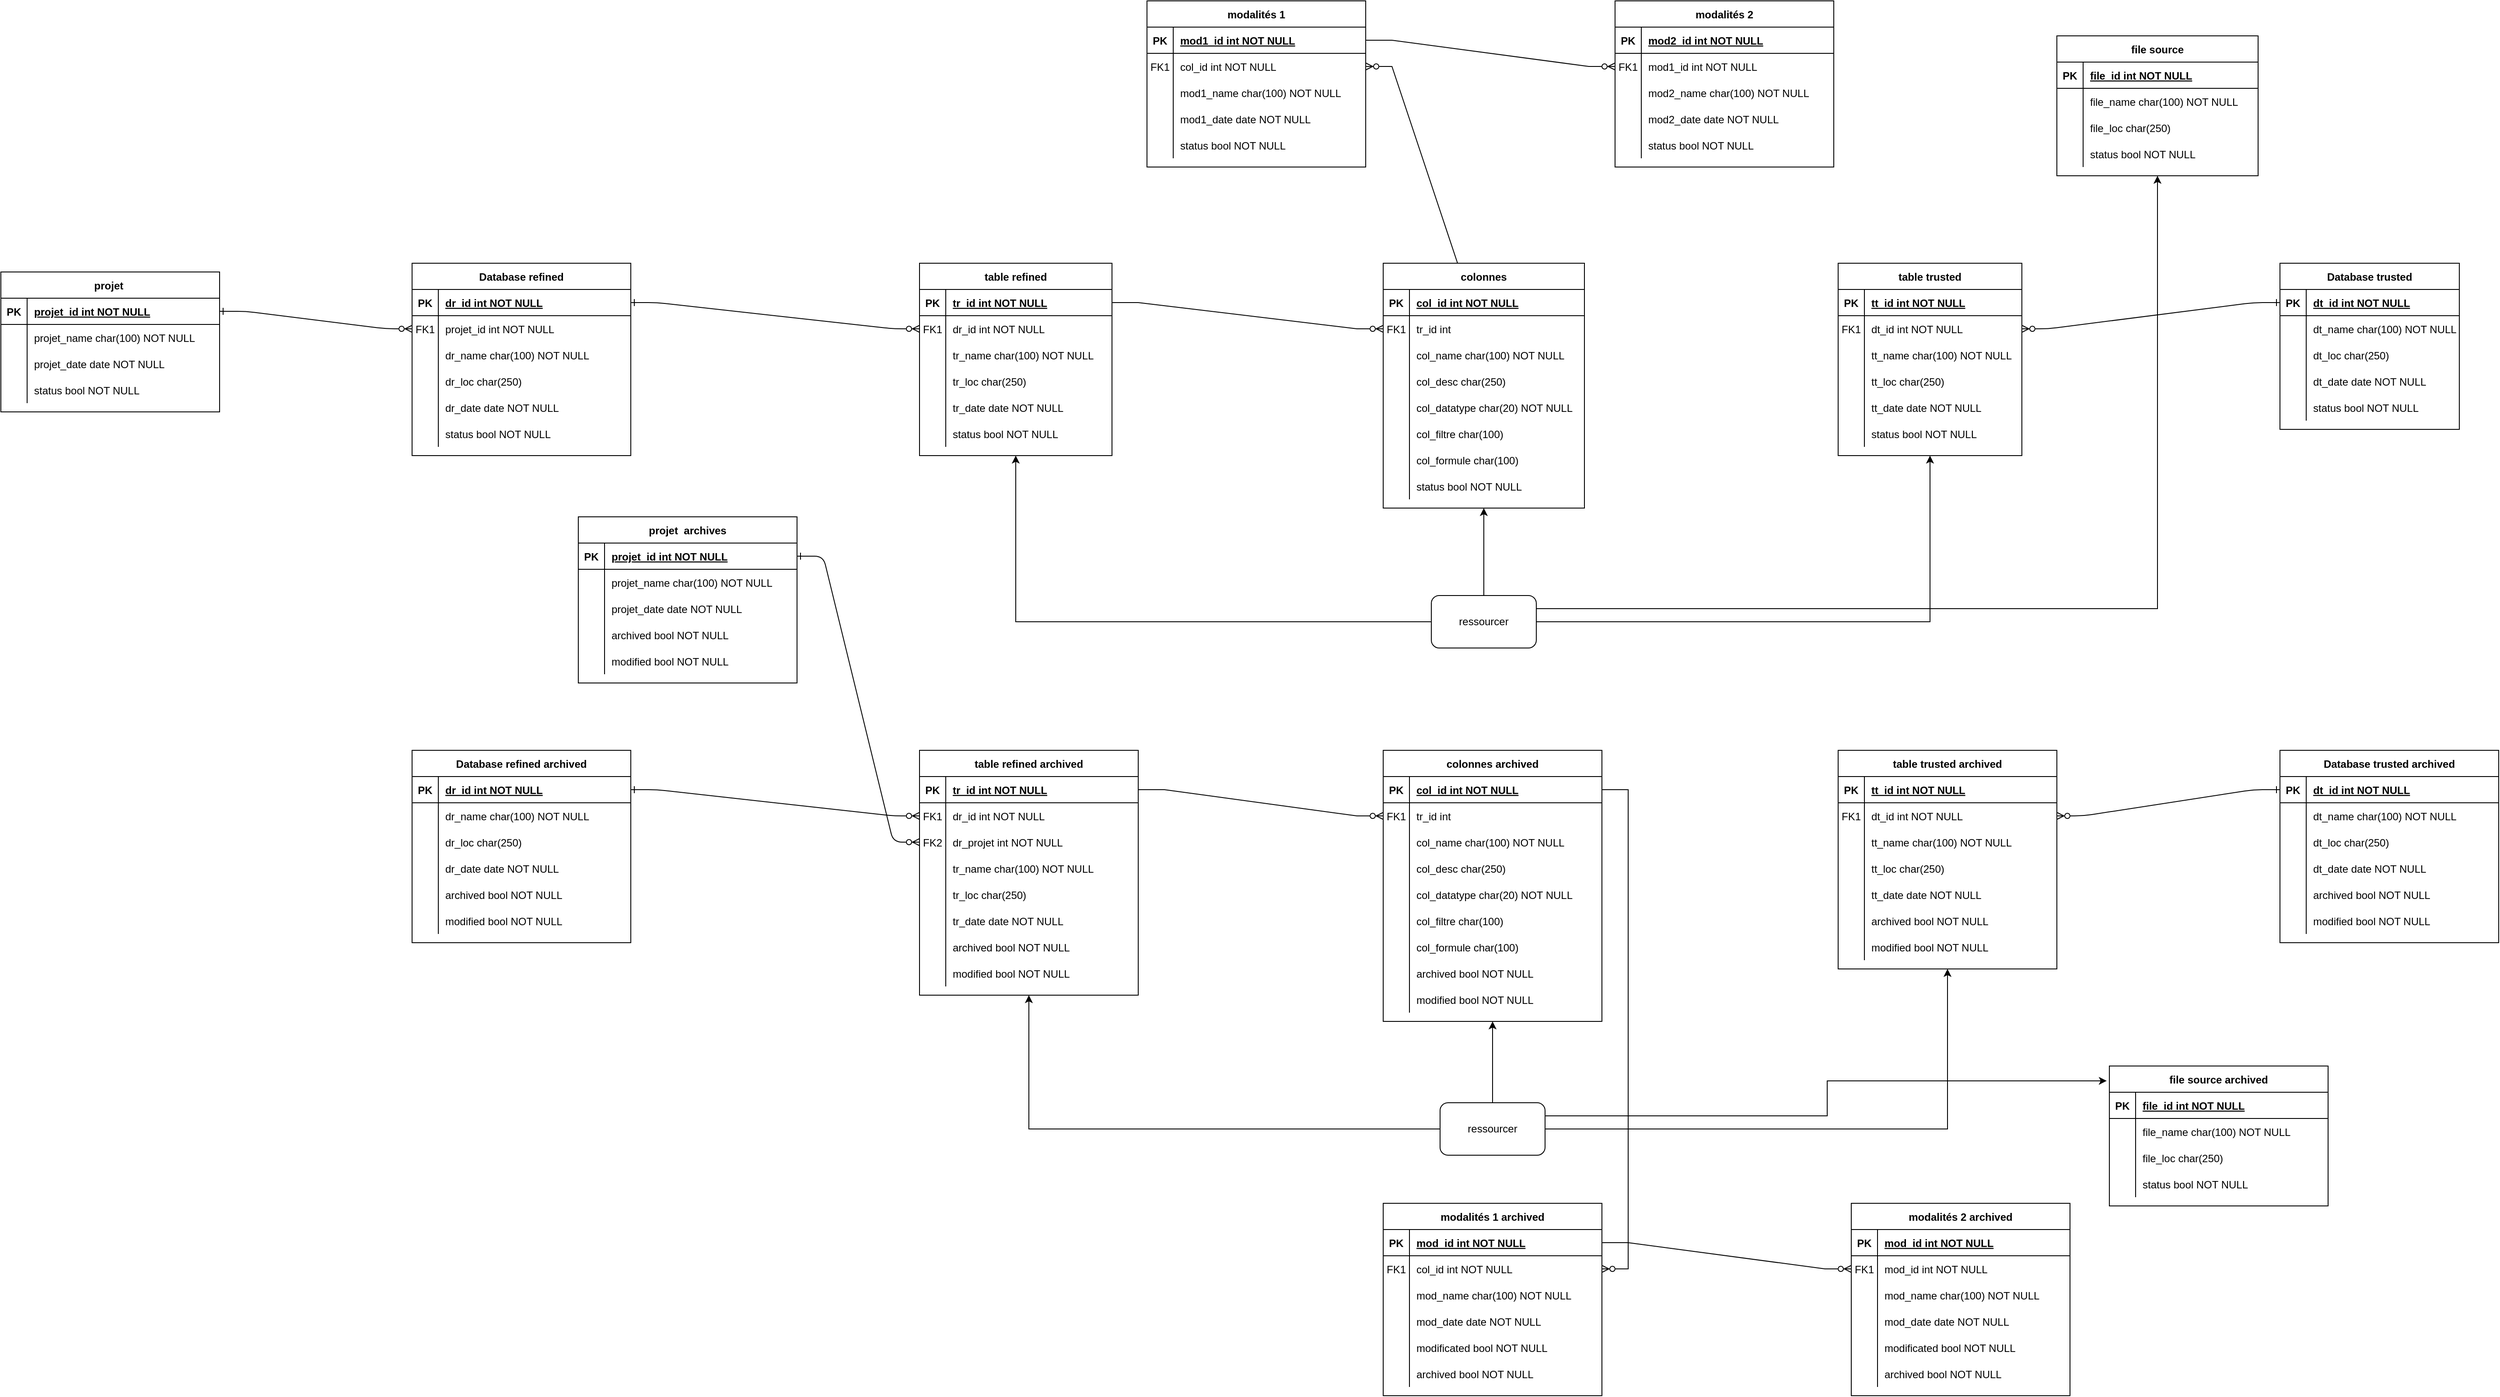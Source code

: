 <mxfile version="20.7.4" type="github">
  <diagram id="R2lEEEUBdFMjLlhIrx00" name="Page-1">
    <mxGraphModel dx="1434" dy="1875" grid="1" gridSize="10" guides="1" tooltips="1" connect="1" arrows="1" fold="1" page="1" pageScale="1" pageWidth="850" pageHeight="1100" math="0" shadow="0" extFonts="Permanent Marker^https://fonts.googleapis.com/css?family=Permanent+Marker">
      <root>
        <mxCell id="0" />
        <mxCell id="1" parent="0" />
        <mxCell id="C-vyLk0tnHw3VtMMgP7b-1" value="" style="edgeStyle=entityRelationEdgeStyle;endArrow=ERzeroToMany;startArrow=ERone;endFill=1;startFill=0;" parent="1" source="C-vyLk0tnHw3VtMMgP7b-24" target="C-vyLk0tnHw3VtMMgP7b-6" edge="1">
          <mxGeometry width="100" height="100" relative="1" as="geometry">
            <mxPoint x="340" y="720" as="sourcePoint" />
            <mxPoint x="440" y="620" as="targetPoint" />
          </mxGeometry>
        </mxCell>
        <mxCell id="C-vyLk0tnHw3VtMMgP7b-12" value="" style="edgeStyle=entityRelationEdgeStyle;endArrow=ERzeroToMany;startArrow=ERone;endFill=1;startFill=0;" parent="1" source="C-vyLk0tnHw3VtMMgP7b-3" target="C-vyLk0tnHw3VtMMgP7b-17" edge="1">
          <mxGeometry width="100" height="100" relative="1" as="geometry">
            <mxPoint x="400" y="180" as="sourcePoint" />
            <mxPoint x="460" y="205" as="targetPoint" />
          </mxGeometry>
        </mxCell>
        <mxCell id="C-vyLk0tnHw3VtMMgP7b-2" value="Database refined" style="shape=table;startSize=30;container=1;collapsible=1;childLayout=tableLayout;fixedRows=1;rowLines=0;fontStyle=1;align=center;resizeLast=1;" parent="1" vertex="1">
          <mxGeometry x="590" y="110" width="250" height="220" as="geometry" />
        </mxCell>
        <mxCell id="C-vyLk0tnHw3VtMMgP7b-3" value="" style="shape=partialRectangle;collapsible=0;dropTarget=0;pointerEvents=0;fillColor=none;points=[[0,0.5],[1,0.5]];portConstraint=eastwest;top=0;left=0;right=0;bottom=1;" parent="C-vyLk0tnHw3VtMMgP7b-2" vertex="1">
          <mxGeometry y="30" width="250" height="30" as="geometry" />
        </mxCell>
        <mxCell id="C-vyLk0tnHw3VtMMgP7b-4" value="PK" style="shape=partialRectangle;overflow=hidden;connectable=0;fillColor=none;top=0;left=0;bottom=0;right=0;fontStyle=1;" parent="C-vyLk0tnHw3VtMMgP7b-3" vertex="1">
          <mxGeometry width="30" height="30" as="geometry">
            <mxRectangle width="30" height="30" as="alternateBounds" />
          </mxGeometry>
        </mxCell>
        <mxCell id="C-vyLk0tnHw3VtMMgP7b-5" value="dr_id int NOT NULL " style="shape=partialRectangle;overflow=hidden;connectable=0;fillColor=none;top=0;left=0;bottom=0;right=0;align=left;spacingLeft=6;fontStyle=5;" parent="C-vyLk0tnHw3VtMMgP7b-3" vertex="1">
          <mxGeometry x="30" width="220" height="30" as="geometry">
            <mxRectangle width="220" height="30" as="alternateBounds" />
          </mxGeometry>
        </mxCell>
        <mxCell id="C-vyLk0tnHw3VtMMgP7b-6" value="" style="shape=partialRectangle;collapsible=0;dropTarget=0;pointerEvents=0;fillColor=none;points=[[0,0.5],[1,0.5]];portConstraint=eastwest;top=0;left=0;right=0;bottom=0;" parent="C-vyLk0tnHw3VtMMgP7b-2" vertex="1">
          <mxGeometry y="60" width="250" height="30" as="geometry" />
        </mxCell>
        <mxCell id="C-vyLk0tnHw3VtMMgP7b-7" value="FK1" style="shape=partialRectangle;overflow=hidden;connectable=0;fillColor=none;top=0;left=0;bottom=0;right=0;" parent="C-vyLk0tnHw3VtMMgP7b-6" vertex="1">
          <mxGeometry width="30" height="30" as="geometry">
            <mxRectangle width="30" height="30" as="alternateBounds" />
          </mxGeometry>
        </mxCell>
        <mxCell id="C-vyLk0tnHw3VtMMgP7b-8" value="projet_id int NOT NULL" style="shape=partialRectangle;overflow=hidden;connectable=0;fillColor=none;top=0;left=0;bottom=0;right=0;align=left;spacingLeft=6;" parent="C-vyLk0tnHw3VtMMgP7b-6" vertex="1">
          <mxGeometry x="30" width="220" height="30" as="geometry">
            <mxRectangle width="220" height="30" as="alternateBounds" />
          </mxGeometry>
        </mxCell>
        <mxCell id="C-vyLk0tnHw3VtMMgP7b-9" value="" style="shape=partialRectangle;collapsible=0;dropTarget=0;pointerEvents=0;fillColor=none;points=[[0,0.5],[1,0.5]];portConstraint=eastwest;top=0;left=0;right=0;bottom=0;" parent="C-vyLk0tnHw3VtMMgP7b-2" vertex="1">
          <mxGeometry y="90" width="250" height="30" as="geometry" />
        </mxCell>
        <mxCell id="C-vyLk0tnHw3VtMMgP7b-10" value="" style="shape=partialRectangle;overflow=hidden;connectable=0;fillColor=none;top=0;left=0;bottom=0;right=0;" parent="C-vyLk0tnHw3VtMMgP7b-9" vertex="1">
          <mxGeometry width="30" height="30" as="geometry">
            <mxRectangle width="30" height="30" as="alternateBounds" />
          </mxGeometry>
        </mxCell>
        <mxCell id="C-vyLk0tnHw3VtMMgP7b-11" value="dr_name char(100) NOT NULL" style="shape=partialRectangle;overflow=hidden;connectable=0;fillColor=none;top=0;left=0;bottom=0;right=0;align=left;spacingLeft=6;" parent="C-vyLk0tnHw3VtMMgP7b-9" vertex="1">
          <mxGeometry x="30" width="220" height="30" as="geometry">
            <mxRectangle width="220" height="30" as="alternateBounds" />
          </mxGeometry>
        </mxCell>
        <mxCell id="0BiIqf0mnEXWuBrxSFVc-7" value="" style="shape=partialRectangle;collapsible=0;dropTarget=0;pointerEvents=0;fillColor=none;points=[[0,0.5],[1,0.5]];portConstraint=eastwest;top=0;left=0;right=0;bottom=0;" parent="C-vyLk0tnHw3VtMMgP7b-2" vertex="1">
          <mxGeometry y="120" width="250" height="30" as="geometry" />
        </mxCell>
        <mxCell id="0BiIqf0mnEXWuBrxSFVc-8" value="" style="shape=partialRectangle;overflow=hidden;connectable=0;fillColor=none;top=0;left=0;bottom=0;right=0;" parent="0BiIqf0mnEXWuBrxSFVc-7" vertex="1">
          <mxGeometry width="30" height="30" as="geometry">
            <mxRectangle width="30" height="30" as="alternateBounds" />
          </mxGeometry>
        </mxCell>
        <mxCell id="0BiIqf0mnEXWuBrxSFVc-9" value="dr_loc char(250) " style="shape=partialRectangle;overflow=hidden;connectable=0;fillColor=none;top=0;left=0;bottom=0;right=0;align=left;spacingLeft=6;" parent="0BiIqf0mnEXWuBrxSFVc-7" vertex="1">
          <mxGeometry x="30" width="220" height="30" as="geometry">
            <mxRectangle width="220" height="30" as="alternateBounds" />
          </mxGeometry>
        </mxCell>
        <mxCell id="0BiIqf0mnEXWuBrxSFVc-10" value="" style="shape=partialRectangle;collapsible=0;dropTarget=0;pointerEvents=0;fillColor=none;points=[[0,0.5],[1,0.5]];portConstraint=eastwest;top=0;left=0;right=0;bottom=0;" parent="C-vyLk0tnHw3VtMMgP7b-2" vertex="1">
          <mxGeometry y="150" width="250" height="30" as="geometry" />
        </mxCell>
        <mxCell id="0BiIqf0mnEXWuBrxSFVc-11" value="" style="shape=partialRectangle;overflow=hidden;connectable=0;fillColor=none;top=0;left=0;bottom=0;right=0;" parent="0BiIqf0mnEXWuBrxSFVc-10" vertex="1">
          <mxGeometry width="30" height="30" as="geometry">
            <mxRectangle width="30" height="30" as="alternateBounds" />
          </mxGeometry>
        </mxCell>
        <mxCell id="0BiIqf0mnEXWuBrxSFVc-12" value="dr_date date NOT NULL" style="shape=partialRectangle;overflow=hidden;connectable=0;fillColor=none;top=0;left=0;bottom=0;right=0;align=left;spacingLeft=6;" parent="0BiIqf0mnEXWuBrxSFVc-10" vertex="1">
          <mxGeometry x="30" width="220" height="30" as="geometry">
            <mxRectangle width="220" height="30" as="alternateBounds" />
          </mxGeometry>
        </mxCell>
        <mxCell id="0BiIqf0mnEXWuBrxSFVc-13" value="" style="shape=partialRectangle;collapsible=0;dropTarget=0;pointerEvents=0;fillColor=none;points=[[0,0.5],[1,0.5]];portConstraint=eastwest;top=0;left=0;right=0;bottom=0;" parent="C-vyLk0tnHw3VtMMgP7b-2" vertex="1">
          <mxGeometry y="180" width="250" height="30" as="geometry" />
        </mxCell>
        <mxCell id="0BiIqf0mnEXWuBrxSFVc-14" value="" style="shape=partialRectangle;overflow=hidden;connectable=0;fillColor=none;top=0;left=0;bottom=0;right=0;" parent="0BiIqf0mnEXWuBrxSFVc-13" vertex="1">
          <mxGeometry width="30" height="30" as="geometry">
            <mxRectangle width="30" height="30" as="alternateBounds" />
          </mxGeometry>
        </mxCell>
        <mxCell id="0BiIqf0mnEXWuBrxSFVc-15" value="status bool NOT NULL" style="shape=partialRectangle;overflow=hidden;connectable=0;fillColor=none;top=0;left=0;bottom=0;right=0;align=left;spacingLeft=6;" parent="0BiIqf0mnEXWuBrxSFVc-13" vertex="1">
          <mxGeometry x="30" width="220" height="30" as="geometry">
            <mxRectangle width="220" height="30" as="alternateBounds" />
          </mxGeometry>
        </mxCell>
        <mxCell id="C-vyLk0tnHw3VtMMgP7b-13" value="table refined" style="shape=table;startSize=30;container=1;collapsible=1;childLayout=tableLayout;fixedRows=1;rowLines=0;fontStyle=1;align=center;resizeLast=1;" parent="1" vertex="1">
          <mxGeometry x="1170" y="110" width="220" height="220" as="geometry" />
        </mxCell>
        <mxCell id="C-vyLk0tnHw3VtMMgP7b-14" value="" style="shape=partialRectangle;collapsible=0;dropTarget=0;pointerEvents=0;fillColor=none;points=[[0,0.5],[1,0.5]];portConstraint=eastwest;top=0;left=0;right=0;bottom=1;" parent="C-vyLk0tnHw3VtMMgP7b-13" vertex="1">
          <mxGeometry y="30" width="220" height="30" as="geometry" />
        </mxCell>
        <mxCell id="C-vyLk0tnHw3VtMMgP7b-15" value="PK" style="shape=partialRectangle;overflow=hidden;connectable=0;fillColor=none;top=0;left=0;bottom=0;right=0;fontStyle=1;" parent="C-vyLk0tnHw3VtMMgP7b-14" vertex="1">
          <mxGeometry width="30" height="30" as="geometry">
            <mxRectangle width="30" height="30" as="alternateBounds" />
          </mxGeometry>
        </mxCell>
        <mxCell id="C-vyLk0tnHw3VtMMgP7b-16" value="tr_id int NOT NULL " style="shape=partialRectangle;overflow=hidden;connectable=0;fillColor=none;top=0;left=0;bottom=0;right=0;align=left;spacingLeft=6;fontStyle=5;" parent="C-vyLk0tnHw3VtMMgP7b-14" vertex="1">
          <mxGeometry x="30" width="190" height="30" as="geometry">
            <mxRectangle width="190" height="30" as="alternateBounds" />
          </mxGeometry>
        </mxCell>
        <mxCell id="C-vyLk0tnHw3VtMMgP7b-17" value="" style="shape=partialRectangle;collapsible=0;dropTarget=0;pointerEvents=0;fillColor=none;points=[[0,0.5],[1,0.5]];portConstraint=eastwest;top=0;left=0;right=0;bottom=0;" parent="C-vyLk0tnHw3VtMMgP7b-13" vertex="1">
          <mxGeometry y="60" width="220" height="30" as="geometry" />
        </mxCell>
        <mxCell id="C-vyLk0tnHw3VtMMgP7b-18" value="FK1" style="shape=partialRectangle;overflow=hidden;connectable=0;fillColor=none;top=0;left=0;bottom=0;right=0;" parent="C-vyLk0tnHw3VtMMgP7b-17" vertex="1">
          <mxGeometry width="30" height="30" as="geometry">
            <mxRectangle width="30" height="30" as="alternateBounds" />
          </mxGeometry>
        </mxCell>
        <mxCell id="C-vyLk0tnHw3VtMMgP7b-19" value="dr_id int NOT NULL" style="shape=partialRectangle;overflow=hidden;connectable=0;fillColor=none;top=0;left=0;bottom=0;right=0;align=left;spacingLeft=6;" parent="C-vyLk0tnHw3VtMMgP7b-17" vertex="1">
          <mxGeometry x="30" width="190" height="30" as="geometry">
            <mxRectangle width="190" height="30" as="alternateBounds" />
          </mxGeometry>
        </mxCell>
        <mxCell id="C-vyLk0tnHw3VtMMgP7b-20" value="" style="shape=partialRectangle;collapsible=0;dropTarget=0;pointerEvents=0;fillColor=none;points=[[0,0.5],[1,0.5]];portConstraint=eastwest;top=0;left=0;right=0;bottom=0;" parent="C-vyLk0tnHw3VtMMgP7b-13" vertex="1">
          <mxGeometry y="90" width="220" height="30" as="geometry" />
        </mxCell>
        <mxCell id="C-vyLk0tnHw3VtMMgP7b-21" value="" style="shape=partialRectangle;overflow=hidden;connectable=0;fillColor=none;top=0;left=0;bottom=0;right=0;" parent="C-vyLk0tnHw3VtMMgP7b-20" vertex="1">
          <mxGeometry width="30" height="30" as="geometry">
            <mxRectangle width="30" height="30" as="alternateBounds" />
          </mxGeometry>
        </mxCell>
        <mxCell id="C-vyLk0tnHw3VtMMgP7b-22" value="tr_name char(100) NOT NULL" style="shape=partialRectangle;overflow=hidden;connectable=0;fillColor=none;top=0;left=0;bottom=0;right=0;align=left;spacingLeft=6;" parent="C-vyLk0tnHw3VtMMgP7b-20" vertex="1">
          <mxGeometry x="30" width="190" height="30" as="geometry">
            <mxRectangle width="190" height="30" as="alternateBounds" />
          </mxGeometry>
        </mxCell>
        <mxCell id="0BiIqf0mnEXWuBrxSFVc-16" value="" style="shape=partialRectangle;collapsible=0;dropTarget=0;pointerEvents=0;fillColor=none;points=[[0,0.5],[1,0.5]];portConstraint=eastwest;top=0;left=0;right=0;bottom=0;" parent="C-vyLk0tnHw3VtMMgP7b-13" vertex="1">
          <mxGeometry y="120" width="220" height="30" as="geometry" />
        </mxCell>
        <mxCell id="0BiIqf0mnEXWuBrxSFVc-17" value="" style="shape=partialRectangle;overflow=hidden;connectable=0;fillColor=none;top=0;left=0;bottom=0;right=0;" parent="0BiIqf0mnEXWuBrxSFVc-16" vertex="1">
          <mxGeometry width="30" height="30" as="geometry">
            <mxRectangle width="30" height="30" as="alternateBounds" />
          </mxGeometry>
        </mxCell>
        <mxCell id="0BiIqf0mnEXWuBrxSFVc-18" value="tr_loc char(250)  " style="shape=partialRectangle;overflow=hidden;connectable=0;fillColor=none;top=0;left=0;bottom=0;right=0;align=left;spacingLeft=6;" parent="0BiIqf0mnEXWuBrxSFVc-16" vertex="1">
          <mxGeometry x="30" width="190" height="30" as="geometry">
            <mxRectangle width="190" height="30" as="alternateBounds" />
          </mxGeometry>
        </mxCell>
        <mxCell id="0BiIqf0mnEXWuBrxSFVc-32" value="" style="shape=partialRectangle;collapsible=0;dropTarget=0;pointerEvents=0;fillColor=none;points=[[0,0.5],[1,0.5]];portConstraint=eastwest;top=0;left=0;right=0;bottom=0;" parent="C-vyLk0tnHw3VtMMgP7b-13" vertex="1">
          <mxGeometry y="150" width="220" height="30" as="geometry" />
        </mxCell>
        <mxCell id="0BiIqf0mnEXWuBrxSFVc-33" value="" style="shape=partialRectangle;overflow=hidden;connectable=0;fillColor=none;top=0;left=0;bottom=0;right=0;" parent="0BiIqf0mnEXWuBrxSFVc-32" vertex="1">
          <mxGeometry width="30" height="30" as="geometry">
            <mxRectangle width="30" height="30" as="alternateBounds" />
          </mxGeometry>
        </mxCell>
        <mxCell id="0BiIqf0mnEXWuBrxSFVc-34" value="tr_date date NOT NULL" style="shape=partialRectangle;overflow=hidden;connectable=0;fillColor=none;top=0;left=0;bottom=0;right=0;align=left;spacingLeft=6;" parent="0BiIqf0mnEXWuBrxSFVc-32" vertex="1">
          <mxGeometry x="30" width="190" height="30" as="geometry">
            <mxRectangle width="190" height="30" as="alternateBounds" />
          </mxGeometry>
        </mxCell>
        <mxCell id="0BiIqf0mnEXWuBrxSFVc-35" value="" style="shape=partialRectangle;collapsible=0;dropTarget=0;pointerEvents=0;fillColor=none;points=[[0,0.5],[1,0.5]];portConstraint=eastwest;top=0;left=0;right=0;bottom=0;" parent="C-vyLk0tnHw3VtMMgP7b-13" vertex="1">
          <mxGeometry y="180" width="220" height="30" as="geometry" />
        </mxCell>
        <mxCell id="0BiIqf0mnEXWuBrxSFVc-36" value="" style="shape=partialRectangle;overflow=hidden;connectable=0;fillColor=none;top=0;left=0;bottom=0;right=0;" parent="0BiIqf0mnEXWuBrxSFVc-35" vertex="1">
          <mxGeometry width="30" height="30" as="geometry">
            <mxRectangle width="30" height="30" as="alternateBounds" />
          </mxGeometry>
        </mxCell>
        <mxCell id="0BiIqf0mnEXWuBrxSFVc-37" value="status bool NOT NULL" style="shape=partialRectangle;overflow=hidden;connectable=0;fillColor=none;top=0;left=0;bottom=0;right=0;align=left;spacingLeft=6;" parent="0BiIqf0mnEXWuBrxSFVc-35" vertex="1">
          <mxGeometry x="30" width="190" height="30" as="geometry">
            <mxRectangle width="190" height="30" as="alternateBounds" />
          </mxGeometry>
        </mxCell>
        <mxCell id="C-vyLk0tnHw3VtMMgP7b-23" value="projet " style="shape=table;startSize=30;container=1;collapsible=1;childLayout=tableLayout;fixedRows=1;rowLines=0;fontStyle=1;align=center;resizeLast=1;" parent="1" vertex="1">
          <mxGeometry x="120" y="120" width="250" height="160" as="geometry" />
        </mxCell>
        <mxCell id="C-vyLk0tnHw3VtMMgP7b-24" value="" style="shape=partialRectangle;collapsible=0;dropTarget=0;pointerEvents=0;fillColor=none;points=[[0,0.5],[1,0.5]];portConstraint=eastwest;top=0;left=0;right=0;bottom=1;" parent="C-vyLk0tnHw3VtMMgP7b-23" vertex="1">
          <mxGeometry y="30" width="250" height="30" as="geometry" />
        </mxCell>
        <mxCell id="C-vyLk0tnHw3VtMMgP7b-25" value="PK" style="shape=partialRectangle;overflow=hidden;connectable=0;fillColor=none;top=0;left=0;bottom=0;right=0;fontStyle=1;" parent="C-vyLk0tnHw3VtMMgP7b-24" vertex="1">
          <mxGeometry width="30" height="30" as="geometry">
            <mxRectangle width="30" height="30" as="alternateBounds" />
          </mxGeometry>
        </mxCell>
        <mxCell id="C-vyLk0tnHw3VtMMgP7b-26" value="projet_id int NOT NULL " style="shape=partialRectangle;overflow=hidden;connectable=0;fillColor=none;top=0;left=0;bottom=0;right=0;align=left;spacingLeft=6;fontStyle=5;" parent="C-vyLk0tnHw3VtMMgP7b-24" vertex="1">
          <mxGeometry x="30" width="220" height="30" as="geometry">
            <mxRectangle width="220" height="30" as="alternateBounds" />
          </mxGeometry>
        </mxCell>
        <mxCell id="C-vyLk0tnHw3VtMMgP7b-27" value="" style="shape=partialRectangle;collapsible=0;dropTarget=0;pointerEvents=0;fillColor=none;points=[[0,0.5],[1,0.5]];portConstraint=eastwest;top=0;left=0;right=0;bottom=0;" parent="C-vyLk0tnHw3VtMMgP7b-23" vertex="1">
          <mxGeometry y="60" width="250" height="30" as="geometry" />
        </mxCell>
        <mxCell id="C-vyLk0tnHw3VtMMgP7b-28" value="" style="shape=partialRectangle;overflow=hidden;connectable=0;fillColor=none;top=0;left=0;bottom=0;right=0;" parent="C-vyLk0tnHw3VtMMgP7b-27" vertex="1">
          <mxGeometry width="30" height="30" as="geometry">
            <mxRectangle width="30" height="30" as="alternateBounds" />
          </mxGeometry>
        </mxCell>
        <mxCell id="C-vyLk0tnHw3VtMMgP7b-29" value="projet_name char(100) NOT NULL" style="shape=partialRectangle;overflow=hidden;connectable=0;fillColor=none;top=0;left=0;bottom=0;right=0;align=left;spacingLeft=6;" parent="C-vyLk0tnHw3VtMMgP7b-27" vertex="1">
          <mxGeometry x="30" width="220" height="30" as="geometry">
            <mxRectangle width="220" height="30" as="alternateBounds" />
          </mxGeometry>
        </mxCell>
        <mxCell id="0BiIqf0mnEXWuBrxSFVc-1" value="" style="shape=partialRectangle;collapsible=0;dropTarget=0;pointerEvents=0;fillColor=none;points=[[0,0.5],[1,0.5]];portConstraint=eastwest;top=0;left=0;right=0;bottom=0;" parent="C-vyLk0tnHw3VtMMgP7b-23" vertex="1">
          <mxGeometry y="90" width="250" height="30" as="geometry" />
        </mxCell>
        <mxCell id="0BiIqf0mnEXWuBrxSFVc-2" value="" style="shape=partialRectangle;overflow=hidden;connectable=0;fillColor=none;top=0;left=0;bottom=0;right=0;" parent="0BiIqf0mnEXWuBrxSFVc-1" vertex="1">
          <mxGeometry width="30" height="30" as="geometry">
            <mxRectangle width="30" height="30" as="alternateBounds" />
          </mxGeometry>
        </mxCell>
        <mxCell id="0BiIqf0mnEXWuBrxSFVc-3" value="projet_date date NOT NULL" style="shape=partialRectangle;overflow=hidden;connectable=0;fillColor=none;top=0;left=0;bottom=0;right=0;align=left;spacingLeft=6;" parent="0BiIqf0mnEXWuBrxSFVc-1" vertex="1">
          <mxGeometry x="30" width="220" height="30" as="geometry">
            <mxRectangle width="220" height="30" as="alternateBounds" />
          </mxGeometry>
        </mxCell>
        <mxCell id="0BiIqf0mnEXWuBrxSFVc-4" value="" style="shape=partialRectangle;collapsible=0;dropTarget=0;pointerEvents=0;fillColor=none;points=[[0,0.5],[1,0.5]];portConstraint=eastwest;top=0;left=0;right=0;bottom=0;" parent="C-vyLk0tnHw3VtMMgP7b-23" vertex="1">
          <mxGeometry y="120" width="250" height="30" as="geometry" />
        </mxCell>
        <mxCell id="0BiIqf0mnEXWuBrxSFVc-5" value="" style="shape=partialRectangle;overflow=hidden;connectable=0;fillColor=none;top=0;left=0;bottom=0;right=0;" parent="0BiIqf0mnEXWuBrxSFVc-4" vertex="1">
          <mxGeometry width="30" height="30" as="geometry">
            <mxRectangle width="30" height="30" as="alternateBounds" />
          </mxGeometry>
        </mxCell>
        <mxCell id="0BiIqf0mnEXWuBrxSFVc-6" value="status bool NOT NULL" style="shape=partialRectangle;overflow=hidden;connectable=0;fillColor=none;top=0;left=0;bottom=0;right=0;align=left;spacingLeft=6;" parent="0BiIqf0mnEXWuBrxSFVc-4" vertex="1">
          <mxGeometry x="30" width="220" height="30" as="geometry">
            <mxRectangle width="220" height="30" as="alternateBounds" />
          </mxGeometry>
        </mxCell>
        <mxCell id="0BiIqf0mnEXWuBrxSFVc-38" value="colonnes" style="shape=table;startSize=30;container=1;collapsible=1;childLayout=tableLayout;fixedRows=1;rowLines=0;fontStyle=1;align=center;resizeLast=1;" parent="1" vertex="1">
          <mxGeometry x="1700" y="110" width="230" height="280" as="geometry" />
        </mxCell>
        <mxCell id="0BiIqf0mnEXWuBrxSFVc-39" value="" style="shape=partialRectangle;collapsible=0;dropTarget=0;pointerEvents=0;fillColor=none;points=[[0,0.5],[1,0.5]];portConstraint=eastwest;top=0;left=0;right=0;bottom=1;" parent="0BiIqf0mnEXWuBrxSFVc-38" vertex="1">
          <mxGeometry y="30" width="230" height="30" as="geometry" />
        </mxCell>
        <mxCell id="0BiIqf0mnEXWuBrxSFVc-40" value="PK" style="shape=partialRectangle;overflow=hidden;connectable=0;fillColor=none;top=0;left=0;bottom=0;right=0;fontStyle=1;" parent="0BiIqf0mnEXWuBrxSFVc-39" vertex="1">
          <mxGeometry width="30" height="30" as="geometry">
            <mxRectangle width="30" height="30" as="alternateBounds" />
          </mxGeometry>
        </mxCell>
        <mxCell id="0BiIqf0mnEXWuBrxSFVc-41" value="col_id int NOT NULL " style="shape=partialRectangle;overflow=hidden;connectable=0;fillColor=none;top=0;left=0;bottom=0;right=0;align=left;spacingLeft=6;fontStyle=5;" parent="0BiIqf0mnEXWuBrxSFVc-39" vertex="1">
          <mxGeometry x="30" width="200" height="30" as="geometry">
            <mxRectangle width="200" height="30" as="alternateBounds" />
          </mxGeometry>
        </mxCell>
        <mxCell id="0BiIqf0mnEXWuBrxSFVc-42" value="" style="shape=partialRectangle;collapsible=0;dropTarget=0;pointerEvents=0;fillColor=none;points=[[0,0.5],[1,0.5]];portConstraint=eastwest;top=0;left=0;right=0;bottom=0;" parent="0BiIqf0mnEXWuBrxSFVc-38" vertex="1">
          <mxGeometry y="60" width="230" height="30" as="geometry" />
        </mxCell>
        <mxCell id="0BiIqf0mnEXWuBrxSFVc-43" value="FK1" style="shape=partialRectangle;overflow=hidden;connectable=0;fillColor=none;top=0;left=0;bottom=0;right=0;" parent="0BiIqf0mnEXWuBrxSFVc-42" vertex="1">
          <mxGeometry width="30" height="30" as="geometry">
            <mxRectangle width="30" height="30" as="alternateBounds" />
          </mxGeometry>
        </mxCell>
        <mxCell id="0BiIqf0mnEXWuBrxSFVc-44" value="tr_id int " style="shape=partialRectangle;overflow=hidden;connectable=0;fillColor=none;top=0;left=0;bottom=0;right=0;align=left;spacingLeft=6;" parent="0BiIqf0mnEXWuBrxSFVc-42" vertex="1">
          <mxGeometry x="30" width="200" height="30" as="geometry">
            <mxRectangle width="200" height="30" as="alternateBounds" />
          </mxGeometry>
        </mxCell>
        <mxCell id="0BiIqf0mnEXWuBrxSFVc-45" value="" style="shape=partialRectangle;collapsible=0;dropTarget=0;pointerEvents=0;fillColor=none;points=[[0,0.5],[1,0.5]];portConstraint=eastwest;top=0;left=0;right=0;bottom=0;" parent="0BiIqf0mnEXWuBrxSFVc-38" vertex="1">
          <mxGeometry y="90" width="230" height="30" as="geometry" />
        </mxCell>
        <mxCell id="0BiIqf0mnEXWuBrxSFVc-46" value="" style="shape=partialRectangle;overflow=hidden;connectable=0;fillColor=none;top=0;left=0;bottom=0;right=0;" parent="0BiIqf0mnEXWuBrxSFVc-45" vertex="1">
          <mxGeometry width="30" height="30" as="geometry">
            <mxRectangle width="30" height="30" as="alternateBounds" />
          </mxGeometry>
        </mxCell>
        <mxCell id="0BiIqf0mnEXWuBrxSFVc-47" value="col_name char(100) NOT NULL" style="shape=partialRectangle;overflow=hidden;connectable=0;fillColor=none;top=0;left=0;bottom=0;right=0;align=left;spacingLeft=6;" parent="0BiIqf0mnEXWuBrxSFVc-45" vertex="1">
          <mxGeometry x="30" width="200" height="30" as="geometry">
            <mxRectangle width="200" height="30" as="alternateBounds" />
          </mxGeometry>
        </mxCell>
        <mxCell id="0BiIqf0mnEXWuBrxSFVc-48" value="" style="shape=partialRectangle;collapsible=0;dropTarget=0;pointerEvents=0;fillColor=none;points=[[0,0.5],[1,0.5]];portConstraint=eastwest;top=0;left=0;right=0;bottom=0;" parent="0BiIqf0mnEXWuBrxSFVc-38" vertex="1">
          <mxGeometry y="120" width="230" height="30" as="geometry" />
        </mxCell>
        <mxCell id="0BiIqf0mnEXWuBrxSFVc-49" value="" style="shape=partialRectangle;overflow=hidden;connectable=0;fillColor=none;top=0;left=0;bottom=0;right=0;" parent="0BiIqf0mnEXWuBrxSFVc-48" vertex="1">
          <mxGeometry width="30" height="30" as="geometry">
            <mxRectangle width="30" height="30" as="alternateBounds" />
          </mxGeometry>
        </mxCell>
        <mxCell id="0BiIqf0mnEXWuBrxSFVc-50" value="col_desc char(250)  " style="shape=partialRectangle;overflow=hidden;connectable=0;fillColor=none;top=0;left=0;bottom=0;right=0;align=left;spacingLeft=6;" parent="0BiIqf0mnEXWuBrxSFVc-48" vertex="1">
          <mxGeometry x="30" width="200" height="30" as="geometry">
            <mxRectangle width="200" height="30" as="alternateBounds" />
          </mxGeometry>
        </mxCell>
        <mxCell id="0BiIqf0mnEXWuBrxSFVc-51" value="" style="shape=partialRectangle;collapsible=0;dropTarget=0;pointerEvents=0;fillColor=none;points=[[0,0.5],[1,0.5]];portConstraint=eastwest;top=0;left=0;right=0;bottom=0;" parent="0BiIqf0mnEXWuBrxSFVc-38" vertex="1">
          <mxGeometry y="150" width="230" height="30" as="geometry" />
        </mxCell>
        <mxCell id="0BiIqf0mnEXWuBrxSFVc-52" value="" style="shape=partialRectangle;overflow=hidden;connectable=0;fillColor=none;top=0;left=0;bottom=0;right=0;" parent="0BiIqf0mnEXWuBrxSFVc-51" vertex="1">
          <mxGeometry width="30" height="30" as="geometry">
            <mxRectangle width="30" height="30" as="alternateBounds" />
          </mxGeometry>
        </mxCell>
        <mxCell id="0BiIqf0mnEXWuBrxSFVc-53" value="col_datatype char(20) NOT NULL" style="shape=partialRectangle;overflow=hidden;connectable=0;fillColor=none;top=0;left=0;bottom=0;right=0;align=left;spacingLeft=6;" parent="0BiIqf0mnEXWuBrxSFVc-51" vertex="1">
          <mxGeometry x="30" width="200" height="30" as="geometry">
            <mxRectangle width="200" height="30" as="alternateBounds" />
          </mxGeometry>
        </mxCell>
        <mxCell id="0BiIqf0mnEXWuBrxSFVc-60" value="" style="shape=partialRectangle;collapsible=0;dropTarget=0;pointerEvents=0;fillColor=none;points=[[0,0.5],[1,0.5]];portConstraint=eastwest;top=0;left=0;right=0;bottom=0;" parent="0BiIqf0mnEXWuBrxSFVc-38" vertex="1">
          <mxGeometry y="180" width="230" height="30" as="geometry" />
        </mxCell>
        <mxCell id="0BiIqf0mnEXWuBrxSFVc-61" value="" style="shape=partialRectangle;overflow=hidden;connectable=0;fillColor=none;top=0;left=0;bottom=0;right=0;" parent="0BiIqf0mnEXWuBrxSFVc-60" vertex="1">
          <mxGeometry width="30" height="30" as="geometry">
            <mxRectangle width="30" height="30" as="alternateBounds" />
          </mxGeometry>
        </mxCell>
        <mxCell id="0BiIqf0mnEXWuBrxSFVc-62" value="col_filtre char(100) " style="shape=partialRectangle;overflow=hidden;connectable=0;fillColor=none;top=0;left=0;bottom=0;right=0;align=left;spacingLeft=6;" parent="0BiIqf0mnEXWuBrxSFVc-60" vertex="1">
          <mxGeometry x="30" width="200" height="30" as="geometry">
            <mxRectangle width="200" height="30" as="alternateBounds" />
          </mxGeometry>
        </mxCell>
        <mxCell id="0BiIqf0mnEXWuBrxSFVc-63" value="" style="shape=partialRectangle;collapsible=0;dropTarget=0;pointerEvents=0;fillColor=none;points=[[0,0.5],[1,0.5]];portConstraint=eastwest;top=0;left=0;right=0;bottom=0;" parent="0BiIqf0mnEXWuBrxSFVc-38" vertex="1">
          <mxGeometry y="210" width="230" height="30" as="geometry" />
        </mxCell>
        <mxCell id="0BiIqf0mnEXWuBrxSFVc-64" value="" style="shape=partialRectangle;overflow=hidden;connectable=0;fillColor=none;top=0;left=0;bottom=0;right=0;" parent="0BiIqf0mnEXWuBrxSFVc-63" vertex="1">
          <mxGeometry width="30" height="30" as="geometry">
            <mxRectangle width="30" height="30" as="alternateBounds" />
          </mxGeometry>
        </mxCell>
        <mxCell id="0BiIqf0mnEXWuBrxSFVc-65" value="col_formule char(100)" style="shape=partialRectangle;overflow=hidden;connectable=0;fillColor=none;top=0;left=0;bottom=0;right=0;align=left;spacingLeft=6;" parent="0BiIqf0mnEXWuBrxSFVc-63" vertex="1">
          <mxGeometry x="30" width="200" height="30" as="geometry">
            <mxRectangle width="200" height="30" as="alternateBounds" />
          </mxGeometry>
        </mxCell>
        <mxCell id="0BiIqf0mnEXWuBrxSFVc-54" value="" style="shape=partialRectangle;collapsible=0;dropTarget=0;pointerEvents=0;fillColor=none;points=[[0,0.5],[1,0.5]];portConstraint=eastwest;top=0;left=0;right=0;bottom=0;" parent="0BiIqf0mnEXWuBrxSFVc-38" vertex="1">
          <mxGeometry y="240" width="230" height="30" as="geometry" />
        </mxCell>
        <mxCell id="0BiIqf0mnEXWuBrxSFVc-55" value="" style="shape=partialRectangle;overflow=hidden;connectable=0;fillColor=none;top=0;left=0;bottom=0;right=0;" parent="0BiIqf0mnEXWuBrxSFVc-54" vertex="1">
          <mxGeometry width="30" height="30" as="geometry">
            <mxRectangle width="30" height="30" as="alternateBounds" />
          </mxGeometry>
        </mxCell>
        <mxCell id="0BiIqf0mnEXWuBrxSFVc-56" value="status bool NOT NULL" style="shape=partialRectangle;overflow=hidden;connectable=0;fillColor=none;top=0;left=0;bottom=0;right=0;align=left;spacingLeft=6;" parent="0BiIqf0mnEXWuBrxSFVc-54" vertex="1">
          <mxGeometry x="30" width="200" height="30" as="geometry">
            <mxRectangle width="200" height="30" as="alternateBounds" />
          </mxGeometry>
        </mxCell>
        <mxCell id="0BiIqf0mnEXWuBrxSFVc-66" value="" style="edgeStyle=entityRelationEdgeStyle;endArrow=ERzeroToMany;startArrow=ERone;endFill=1;startFill=0;" parent="1" source="0BiIqf0mnEXWuBrxSFVc-68" target="0BiIqf0mnEXWuBrxSFVc-90" edge="1">
          <mxGeometry width="100" height="100" relative="1" as="geometry">
            <mxPoint x="2020" y="180" as="sourcePoint" />
            <mxPoint x="2080" y="205" as="targetPoint" />
          </mxGeometry>
        </mxCell>
        <mxCell id="0BiIqf0mnEXWuBrxSFVc-67" value="Database trusted" style="shape=table;startSize=30;container=1;collapsible=1;childLayout=tableLayout;fixedRows=1;rowLines=0;fontStyle=1;align=center;resizeLast=1;" parent="1" vertex="1">
          <mxGeometry x="2725" y="110" width="205" height="190" as="geometry" />
        </mxCell>
        <mxCell id="0BiIqf0mnEXWuBrxSFVc-68" value="" style="shape=partialRectangle;collapsible=0;dropTarget=0;pointerEvents=0;fillColor=none;points=[[0,0.5],[1,0.5]];portConstraint=eastwest;top=0;left=0;right=0;bottom=1;" parent="0BiIqf0mnEXWuBrxSFVc-67" vertex="1">
          <mxGeometry y="30" width="205" height="30" as="geometry" />
        </mxCell>
        <mxCell id="0BiIqf0mnEXWuBrxSFVc-69" value="PK" style="shape=partialRectangle;overflow=hidden;connectable=0;fillColor=none;top=0;left=0;bottom=0;right=0;fontStyle=1;" parent="0BiIqf0mnEXWuBrxSFVc-68" vertex="1">
          <mxGeometry width="30" height="30" as="geometry">
            <mxRectangle width="30" height="30" as="alternateBounds" />
          </mxGeometry>
        </mxCell>
        <mxCell id="0BiIqf0mnEXWuBrxSFVc-70" value="dt_id int NOT NULL " style="shape=partialRectangle;overflow=hidden;connectable=0;fillColor=none;top=0;left=0;bottom=0;right=0;align=left;spacingLeft=6;fontStyle=5;" parent="0BiIqf0mnEXWuBrxSFVc-68" vertex="1">
          <mxGeometry x="30" width="175" height="30" as="geometry">
            <mxRectangle width="175" height="30" as="alternateBounds" />
          </mxGeometry>
        </mxCell>
        <mxCell id="0BiIqf0mnEXWuBrxSFVc-74" value="" style="shape=partialRectangle;collapsible=0;dropTarget=0;pointerEvents=0;fillColor=none;points=[[0,0.5],[1,0.5]];portConstraint=eastwest;top=0;left=0;right=0;bottom=0;" parent="0BiIqf0mnEXWuBrxSFVc-67" vertex="1">
          <mxGeometry y="60" width="205" height="30" as="geometry" />
        </mxCell>
        <mxCell id="0BiIqf0mnEXWuBrxSFVc-75" value="" style="shape=partialRectangle;overflow=hidden;connectable=0;fillColor=none;top=0;left=0;bottom=0;right=0;" parent="0BiIqf0mnEXWuBrxSFVc-74" vertex="1">
          <mxGeometry width="30" height="30" as="geometry">
            <mxRectangle width="30" height="30" as="alternateBounds" />
          </mxGeometry>
        </mxCell>
        <mxCell id="0BiIqf0mnEXWuBrxSFVc-76" value="dt_name char(100) NOT NULL" style="shape=partialRectangle;overflow=hidden;connectable=0;fillColor=none;top=0;left=0;bottom=0;right=0;align=left;spacingLeft=6;" parent="0BiIqf0mnEXWuBrxSFVc-74" vertex="1">
          <mxGeometry x="30" width="175" height="30" as="geometry">
            <mxRectangle width="175" height="30" as="alternateBounds" />
          </mxGeometry>
        </mxCell>
        <mxCell id="0BiIqf0mnEXWuBrxSFVc-77" value="" style="shape=partialRectangle;collapsible=0;dropTarget=0;pointerEvents=0;fillColor=none;points=[[0,0.5],[1,0.5]];portConstraint=eastwest;top=0;left=0;right=0;bottom=0;" parent="0BiIqf0mnEXWuBrxSFVc-67" vertex="1">
          <mxGeometry y="90" width="205" height="30" as="geometry" />
        </mxCell>
        <mxCell id="0BiIqf0mnEXWuBrxSFVc-78" value="" style="shape=partialRectangle;overflow=hidden;connectable=0;fillColor=none;top=0;left=0;bottom=0;right=0;" parent="0BiIqf0mnEXWuBrxSFVc-77" vertex="1">
          <mxGeometry width="30" height="30" as="geometry">
            <mxRectangle width="30" height="30" as="alternateBounds" />
          </mxGeometry>
        </mxCell>
        <mxCell id="0BiIqf0mnEXWuBrxSFVc-79" value="dt_loc char(250) " style="shape=partialRectangle;overflow=hidden;connectable=0;fillColor=none;top=0;left=0;bottom=0;right=0;align=left;spacingLeft=6;" parent="0BiIqf0mnEXWuBrxSFVc-77" vertex="1">
          <mxGeometry x="30" width="175" height="30" as="geometry">
            <mxRectangle width="175" height="30" as="alternateBounds" />
          </mxGeometry>
        </mxCell>
        <mxCell id="0BiIqf0mnEXWuBrxSFVc-80" value="" style="shape=partialRectangle;collapsible=0;dropTarget=0;pointerEvents=0;fillColor=none;points=[[0,0.5],[1,0.5]];portConstraint=eastwest;top=0;left=0;right=0;bottom=0;" parent="0BiIqf0mnEXWuBrxSFVc-67" vertex="1">
          <mxGeometry y="120" width="205" height="30" as="geometry" />
        </mxCell>
        <mxCell id="0BiIqf0mnEXWuBrxSFVc-81" value="" style="shape=partialRectangle;overflow=hidden;connectable=0;fillColor=none;top=0;left=0;bottom=0;right=0;" parent="0BiIqf0mnEXWuBrxSFVc-80" vertex="1">
          <mxGeometry width="30" height="30" as="geometry">
            <mxRectangle width="30" height="30" as="alternateBounds" />
          </mxGeometry>
        </mxCell>
        <mxCell id="0BiIqf0mnEXWuBrxSFVc-82" value="dt_date date NOT NULL" style="shape=partialRectangle;overflow=hidden;connectable=0;fillColor=none;top=0;left=0;bottom=0;right=0;align=left;spacingLeft=6;" parent="0BiIqf0mnEXWuBrxSFVc-80" vertex="1">
          <mxGeometry x="30" width="175" height="30" as="geometry">
            <mxRectangle width="175" height="30" as="alternateBounds" />
          </mxGeometry>
        </mxCell>
        <mxCell id="0BiIqf0mnEXWuBrxSFVc-83" value="" style="shape=partialRectangle;collapsible=0;dropTarget=0;pointerEvents=0;fillColor=none;points=[[0,0.5],[1,0.5]];portConstraint=eastwest;top=0;left=0;right=0;bottom=0;" parent="0BiIqf0mnEXWuBrxSFVc-67" vertex="1">
          <mxGeometry y="150" width="205" height="30" as="geometry" />
        </mxCell>
        <mxCell id="0BiIqf0mnEXWuBrxSFVc-84" value="" style="shape=partialRectangle;overflow=hidden;connectable=0;fillColor=none;top=0;left=0;bottom=0;right=0;" parent="0BiIqf0mnEXWuBrxSFVc-83" vertex="1">
          <mxGeometry width="30" height="30" as="geometry">
            <mxRectangle width="30" height="30" as="alternateBounds" />
          </mxGeometry>
        </mxCell>
        <mxCell id="0BiIqf0mnEXWuBrxSFVc-85" value="status bool NOT NULL" style="shape=partialRectangle;overflow=hidden;connectable=0;fillColor=none;top=0;left=0;bottom=0;right=0;align=left;spacingLeft=6;" parent="0BiIqf0mnEXWuBrxSFVc-83" vertex="1">
          <mxGeometry x="30" width="175" height="30" as="geometry">
            <mxRectangle width="175" height="30" as="alternateBounds" />
          </mxGeometry>
        </mxCell>
        <mxCell id="0BiIqf0mnEXWuBrxSFVc-86" value="table trusted" style="shape=table;startSize=30;container=1;collapsible=1;childLayout=tableLayout;fixedRows=1;rowLines=0;fontStyle=1;align=center;resizeLast=1;" parent="1" vertex="1">
          <mxGeometry x="2220" y="110" width="210" height="220" as="geometry" />
        </mxCell>
        <mxCell id="0BiIqf0mnEXWuBrxSFVc-87" value="" style="shape=partialRectangle;collapsible=0;dropTarget=0;pointerEvents=0;fillColor=none;points=[[0,0.5],[1,0.5]];portConstraint=eastwest;top=0;left=0;right=0;bottom=1;" parent="0BiIqf0mnEXWuBrxSFVc-86" vertex="1">
          <mxGeometry y="30" width="210" height="30" as="geometry" />
        </mxCell>
        <mxCell id="0BiIqf0mnEXWuBrxSFVc-88" value="PK" style="shape=partialRectangle;overflow=hidden;connectable=0;fillColor=none;top=0;left=0;bottom=0;right=0;fontStyle=1;" parent="0BiIqf0mnEXWuBrxSFVc-87" vertex="1">
          <mxGeometry width="30" height="30" as="geometry">
            <mxRectangle width="30" height="30" as="alternateBounds" />
          </mxGeometry>
        </mxCell>
        <mxCell id="0BiIqf0mnEXWuBrxSFVc-89" value="tt_id int NOT NULL " style="shape=partialRectangle;overflow=hidden;connectable=0;fillColor=none;top=0;left=0;bottom=0;right=0;align=left;spacingLeft=6;fontStyle=5;" parent="0BiIqf0mnEXWuBrxSFVc-87" vertex="1">
          <mxGeometry x="30" width="180" height="30" as="geometry">
            <mxRectangle width="180" height="30" as="alternateBounds" />
          </mxGeometry>
        </mxCell>
        <mxCell id="0BiIqf0mnEXWuBrxSFVc-90" value="" style="shape=partialRectangle;collapsible=0;dropTarget=0;pointerEvents=0;fillColor=none;points=[[0,0.5],[1,0.5]];portConstraint=eastwest;top=0;left=0;right=0;bottom=0;" parent="0BiIqf0mnEXWuBrxSFVc-86" vertex="1">
          <mxGeometry y="60" width="210" height="30" as="geometry" />
        </mxCell>
        <mxCell id="0BiIqf0mnEXWuBrxSFVc-91" value="FK1" style="shape=partialRectangle;overflow=hidden;connectable=0;fillColor=none;top=0;left=0;bottom=0;right=0;" parent="0BiIqf0mnEXWuBrxSFVc-90" vertex="1">
          <mxGeometry width="30" height="30" as="geometry">
            <mxRectangle width="30" height="30" as="alternateBounds" />
          </mxGeometry>
        </mxCell>
        <mxCell id="0BiIqf0mnEXWuBrxSFVc-92" value="dt_id int NOT NULL" style="shape=partialRectangle;overflow=hidden;connectable=0;fillColor=none;top=0;left=0;bottom=0;right=0;align=left;spacingLeft=6;" parent="0BiIqf0mnEXWuBrxSFVc-90" vertex="1">
          <mxGeometry x="30" width="180" height="30" as="geometry">
            <mxRectangle width="180" height="30" as="alternateBounds" />
          </mxGeometry>
        </mxCell>
        <mxCell id="0BiIqf0mnEXWuBrxSFVc-93" value="" style="shape=partialRectangle;collapsible=0;dropTarget=0;pointerEvents=0;fillColor=none;points=[[0,0.5],[1,0.5]];portConstraint=eastwest;top=0;left=0;right=0;bottom=0;" parent="0BiIqf0mnEXWuBrxSFVc-86" vertex="1">
          <mxGeometry y="90" width="210" height="30" as="geometry" />
        </mxCell>
        <mxCell id="0BiIqf0mnEXWuBrxSFVc-94" value="" style="shape=partialRectangle;overflow=hidden;connectable=0;fillColor=none;top=0;left=0;bottom=0;right=0;" parent="0BiIqf0mnEXWuBrxSFVc-93" vertex="1">
          <mxGeometry width="30" height="30" as="geometry">
            <mxRectangle width="30" height="30" as="alternateBounds" />
          </mxGeometry>
        </mxCell>
        <mxCell id="0BiIqf0mnEXWuBrxSFVc-95" value="tt_name char(100) NOT NULL" style="shape=partialRectangle;overflow=hidden;connectable=0;fillColor=none;top=0;left=0;bottom=0;right=0;align=left;spacingLeft=6;" parent="0BiIqf0mnEXWuBrxSFVc-93" vertex="1">
          <mxGeometry x="30" width="180" height="30" as="geometry">
            <mxRectangle width="180" height="30" as="alternateBounds" />
          </mxGeometry>
        </mxCell>
        <mxCell id="0BiIqf0mnEXWuBrxSFVc-96" value="" style="shape=partialRectangle;collapsible=0;dropTarget=0;pointerEvents=0;fillColor=none;points=[[0,0.5],[1,0.5]];portConstraint=eastwest;top=0;left=0;right=0;bottom=0;" parent="0BiIqf0mnEXWuBrxSFVc-86" vertex="1">
          <mxGeometry y="120" width="210" height="30" as="geometry" />
        </mxCell>
        <mxCell id="0BiIqf0mnEXWuBrxSFVc-97" value="" style="shape=partialRectangle;overflow=hidden;connectable=0;fillColor=none;top=0;left=0;bottom=0;right=0;" parent="0BiIqf0mnEXWuBrxSFVc-96" vertex="1">
          <mxGeometry width="30" height="30" as="geometry">
            <mxRectangle width="30" height="30" as="alternateBounds" />
          </mxGeometry>
        </mxCell>
        <mxCell id="0BiIqf0mnEXWuBrxSFVc-98" value="tt_loc char(250)  " style="shape=partialRectangle;overflow=hidden;connectable=0;fillColor=none;top=0;left=0;bottom=0;right=0;align=left;spacingLeft=6;" parent="0BiIqf0mnEXWuBrxSFVc-96" vertex="1">
          <mxGeometry x="30" width="180" height="30" as="geometry">
            <mxRectangle width="180" height="30" as="alternateBounds" />
          </mxGeometry>
        </mxCell>
        <mxCell id="0BiIqf0mnEXWuBrxSFVc-99" value="" style="shape=partialRectangle;collapsible=0;dropTarget=0;pointerEvents=0;fillColor=none;points=[[0,0.5],[1,0.5]];portConstraint=eastwest;top=0;left=0;right=0;bottom=0;" parent="0BiIqf0mnEXWuBrxSFVc-86" vertex="1">
          <mxGeometry y="150" width="210" height="30" as="geometry" />
        </mxCell>
        <mxCell id="0BiIqf0mnEXWuBrxSFVc-100" value="" style="shape=partialRectangle;overflow=hidden;connectable=0;fillColor=none;top=0;left=0;bottom=0;right=0;" parent="0BiIqf0mnEXWuBrxSFVc-99" vertex="1">
          <mxGeometry width="30" height="30" as="geometry">
            <mxRectangle width="30" height="30" as="alternateBounds" />
          </mxGeometry>
        </mxCell>
        <mxCell id="0BiIqf0mnEXWuBrxSFVc-101" value="tt_date date NOT NULL" style="shape=partialRectangle;overflow=hidden;connectable=0;fillColor=none;top=0;left=0;bottom=0;right=0;align=left;spacingLeft=6;" parent="0BiIqf0mnEXWuBrxSFVc-99" vertex="1">
          <mxGeometry x="30" width="180" height="30" as="geometry">
            <mxRectangle width="180" height="30" as="alternateBounds" />
          </mxGeometry>
        </mxCell>
        <mxCell id="0BiIqf0mnEXWuBrxSFVc-102" value="" style="shape=partialRectangle;collapsible=0;dropTarget=0;pointerEvents=0;fillColor=none;points=[[0,0.5],[1,0.5]];portConstraint=eastwest;top=0;left=0;right=0;bottom=0;" parent="0BiIqf0mnEXWuBrxSFVc-86" vertex="1">
          <mxGeometry y="180" width="210" height="30" as="geometry" />
        </mxCell>
        <mxCell id="0BiIqf0mnEXWuBrxSFVc-103" value="" style="shape=partialRectangle;overflow=hidden;connectable=0;fillColor=none;top=0;left=0;bottom=0;right=0;" parent="0BiIqf0mnEXWuBrxSFVc-102" vertex="1">
          <mxGeometry width="30" height="30" as="geometry">
            <mxRectangle width="30" height="30" as="alternateBounds" />
          </mxGeometry>
        </mxCell>
        <mxCell id="0BiIqf0mnEXWuBrxSFVc-104" value="status bool NOT NULL" style="shape=partialRectangle;overflow=hidden;connectable=0;fillColor=none;top=0;left=0;bottom=0;right=0;align=left;spacingLeft=6;" parent="0BiIqf0mnEXWuBrxSFVc-102" vertex="1">
          <mxGeometry x="30" width="180" height="30" as="geometry">
            <mxRectangle width="180" height="30" as="alternateBounds" />
          </mxGeometry>
        </mxCell>
        <mxCell id="0BiIqf0mnEXWuBrxSFVc-123" value="modalités 1" style="shape=table;startSize=30;container=1;collapsible=1;childLayout=tableLayout;fixedRows=1;rowLines=0;fontStyle=1;align=center;resizeLast=1;" parent="1" vertex="1">
          <mxGeometry x="1430" y="-190" width="250" height="190" as="geometry" />
        </mxCell>
        <mxCell id="0BiIqf0mnEXWuBrxSFVc-124" value="" style="shape=partialRectangle;collapsible=0;dropTarget=0;pointerEvents=0;fillColor=none;points=[[0,0.5],[1,0.5]];portConstraint=eastwest;top=0;left=0;right=0;bottom=1;" parent="0BiIqf0mnEXWuBrxSFVc-123" vertex="1">
          <mxGeometry y="30" width="250" height="30" as="geometry" />
        </mxCell>
        <mxCell id="0BiIqf0mnEXWuBrxSFVc-125" value="PK" style="shape=partialRectangle;overflow=hidden;connectable=0;fillColor=none;top=0;left=0;bottom=0;right=0;fontStyle=1;" parent="0BiIqf0mnEXWuBrxSFVc-124" vertex="1">
          <mxGeometry width="30" height="30" as="geometry">
            <mxRectangle width="30" height="30" as="alternateBounds" />
          </mxGeometry>
        </mxCell>
        <mxCell id="0BiIqf0mnEXWuBrxSFVc-126" value="mod1_id int NOT NULL " style="shape=partialRectangle;overflow=hidden;connectable=0;fillColor=none;top=0;left=0;bottom=0;right=0;align=left;spacingLeft=6;fontStyle=5;" parent="0BiIqf0mnEXWuBrxSFVc-124" vertex="1">
          <mxGeometry x="30" width="220" height="30" as="geometry">
            <mxRectangle width="220" height="30" as="alternateBounds" />
          </mxGeometry>
        </mxCell>
        <mxCell id="0BiIqf0mnEXWuBrxSFVc-127" value="" style="shape=partialRectangle;collapsible=0;dropTarget=0;pointerEvents=0;fillColor=none;points=[[0,0.5],[1,0.5]];portConstraint=eastwest;top=0;left=0;right=0;bottom=0;" parent="0BiIqf0mnEXWuBrxSFVc-123" vertex="1">
          <mxGeometry y="60" width="250" height="30" as="geometry" />
        </mxCell>
        <mxCell id="0BiIqf0mnEXWuBrxSFVc-128" value="FK1" style="shape=partialRectangle;overflow=hidden;connectable=0;fillColor=none;top=0;left=0;bottom=0;right=0;" parent="0BiIqf0mnEXWuBrxSFVc-127" vertex="1">
          <mxGeometry width="30" height="30" as="geometry">
            <mxRectangle width="30" height="30" as="alternateBounds" />
          </mxGeometry>
        </mxCell>
        <mxCell id="0BiIqf0mnEXWuBrxSFVc-129" value="col_id int NOT NULL" style="shape=partialRectangle;overflow=hidden;connectable=0;fillColor=none;top=0;left=0;bottom=0;right=0;align=left;spacingLeft=6;" parent="0BiIqf0mnEXWuBrxSFVc-127" vertex="1">
          <mxGeometry x="30" width="220" height="30" as="geometry">
            <mxRectangle width="220" height="30" as="alternateBounds" />
          </mxGeometry>
        </mxCell>
        <mxCell id="0BiIqf0mnEXWuBrxSFVc-130" value="" style="shape=partialRectangle;collapsible=0;dropTarget=0;pointerEvents=0;fillColor=none;points=[[0,0.5],[1,0.5]];portConstraint=eastwest;top=0;left=0;right=0;bottom=0;" parent="0BiIqf0mnEXWuBrxSFVc-123" vertex="1">
          <mxGeometry y="90" width="250" height="30" as="geometry" />
        </mxCell>
        <mxCell id="0BiIqf0mnEXWuBrxSFVc-131" value="" style="shape=partialRectangle;overflow=hidden;connectable=0;fillColor=none;top=0;left=0;bottom=0;right=0;" parent="0BiIqf0mnEXWuBrxSFVc-130" vertex="1">
          <mxGeometry width="30" height="30" as="geometry">
            <mxRectangle width="30" height="30" as="alternateBounds" />
          </mxGeometry>
        </mxCell>
        <mxCell id="0BiIqf0mnEXWuBrxSFVc-132" value="mod1_name char(100) NOT NULL" style="shape=partialRectangle;overflow=hidden;connectable=0;fillColor=none;top=0;left=0;bottom=0;right=0;align=left;spacingLeft=6;" parent="0BiIqf0mnEXWuBrxSFVc-130" vertex="1">
          <mxGeometry x="30" width="220" height="30" as="geometry">
            <mxRectangle width="220" height="30" as="alternateBounds" />
          </mxGeometry>
        </mxCell>
        <mxCell id="0BiIqf0mnEXWuBrxSFVc-136" value="" style="shape=partialRectangle;collapsible=0;dropTarget=0;pointerEvents=0;fillColor=none;points=[[0,0.5],[1,0.5]];portConstraint=eastwest;top=0;left=0;right=0;bottom=0;" parent="0BiIqf0mnEXWuBrxSFVc-123" vertex="1">
          <mxGeometry y="120" width="250" height="30" as="geometry" />
        </mxCell>
        <mxCell id="0BiIqf0mnEXWuBrxSFVc-137" value="" style="shape=partialRectangle;overflow=hidden;connectable=0;fillColor=none;top=0;left=0;bottom=0;right=0;" parent="0BiIqf0mnEXWuBrxSFVc-136" vertex="1">
          <mxGeometry width="30" height="30" as="geometry">
            <mxRectangle width="30" height="30" as="alternateBounds" />
          </mxGeometry>
        </mxCell>
        <mxCell id="0BiIqf0mnEXWuBrxSFVc-138" value="mod1_date date NOT NULL" style="shape=partialRectangle;overflow=hidden;connectable=0;fillColor=none;top=0;left=0;bottom=0;right=0;align=left;spacingLeft=6;" parent="0BiIqf0mnEXWuBrxSFVc-136" vertex="1">
          <mxGeometry x="30" width="220" height="30" as="geometry">
            <mxRectangle width="220" height="30" as="alternateBounds" />
          </mxGeometry>
        </mxCell>
        <mxCell id="0BiIqf0mnEXWuBrxSFVc-139" value="" style="shape=partialRectangle;collapsible=0;dropTarget=0;pointerEvents=0;fillColor=none;points=[[0,0.5],[1,0.5]];portConstraint=eastwest;top=0;left=0;right=0;bottom=0;" parent="0BiIqf0mnEXWuBrxSFVc-123" vertex="1">
          <mxGeometry y="150" width="250" height="30" as="geometry" />
        </mxCell>
        <mxCell id="0BiIqf0mnEXWuBrxSFVc-140" value="" style="shape=partialRectangle;overflow=hidden;connectable=0;fillColor=none;top=0;left=0;bottom=0;right=0;" parent="0BiIqf0mnEXWuBrxSFVc-139" vertex="1">
          <mxGeometry width="30" height="30" as="geometry">
            <mxRectangle width="30" height="30" as="alternateBounds" />
          </mxGeometry>
        </mxCell>
        <mxCell id="0BiIqf0mnEXWuBrxSFVc-141" value="status bool NOT NULL" style="shape=partialRectangle;overflow=hidden;connectable=0;fillColor=none;top=0;left=0;bottom=0;right=0;align=left;spacingLeft=6;" parent="0BiIqf0mnEXWuBrxSFVc-139" vertex="1">
          <mxGeometry x="30" width="220" height="30" as="geometry">
            <mxRectangle width="220" height="30" as="alternateBounds" />
          </mxGeometry>
        </mxCell>
        <mxCell id="0BiIqf0mnEXWuBrxSFVc-142" value="modalités 2" style="shape=table;startSize=30;container=1;collapsible=1;childLayout=tableLayout;fixedRows=1;rowLines=0;fontStyle=1;align=center;resizeLast=1;" parent="1" vertex="1">
          <mxGeometry x="1965" y="-190" width="250" height="190" as="geometry" />
        </mxCell>
        <mxCell id="0BiIqf0mnEXWuBrxSFVc-143" value="" style="shape=partialRectangle;collapsible=0;dropTarget=0;pointerEvents=0;fillColor=none;points=[[0,0.5],[1,0.5]];portConstraint=eastwest;top=0;left=0;right=0;bottom=1;" parent="0BiIqf0mnEXWuBrxSFVc-142" vertex="1">
          <mxGeometry y="30" width="250" height="30" as="geometry" />
        </mxCell>
        <mxCell id="0BiIqf0mnEXWuBrxSFVc-144" value="PK" style="shape=partialRectangle;overflow=hidden;connectable=0;fillColor=none;top=0;left=0;bottom=0;right=0;fontStyle=1;" parent="0BiIqf0mnEXWuBrxSFVc-143" vertex="1">
          <mxGeometry width="30" height="30" as="geometry">
            <mxRectangle width="30" height="30" as="alternateBounds" />
          </mxGeometry>
        </mxCell>
        <mxCell id="0BiIqf0mnEXWuBrxSFVc-145" value="mod2_id int NOT NULL " style="shape=partialRectangle;overflow=hidden;connectable=0;fillColor=none;top=0;left=0;bottom=0;right=0;align=left;spacingLeft=6;fontStyle=5;" parent="0BiIqf0mnEXWuBrxSFVc-143" vertex="1">
          <mxGeometry x="30" width="220" height="30" as="geometry">
            <mxRectangle width="220" height="30" as="alternateBounds" />
          </mxGeometry>
        </mxCell>
        <mxCell id="0BiIqf0mnEXWuBrxSFVc-146" value="" style="shape=partialRectangle;collapsible=0;dropTarget=0;pointerEvents=0;fillColor=none;points=[[0,0.5],[1,0.5]];portConstraint=eastwest;top=0;left=0;right=0;bottom=0;" parent="0BiIqf0mnEXWuBrxSFVc-142" vertex="1">
          <mxGeometry y="60" width="250" height="30" as="geometry" />
        </mxCell>
        <mxCell id="0BiIqf0mnEXWuBrxSFVc-147" value="FK1" style="shape=partialRectangle;overflow=hidden;connectable=0;fillColor=none;top=0;left=0;bottom=0;right=0;" parent="0BiIqf0mnEXWuBrxSFVc-146" vertex="1">
          <mxGeometry width="30" height="30" as="geometry">
            <mxRectangle width="30" height="30" as="alternateBounds" />
          </mxGeometry>
        </mxCell>
        <mxCell id="0BiIqf0mnEXWuBrxSFVc-148" value="mod1_id int NOT NULL" style="shape=partialRectangle;overflow=hidden;connectable=0;fillColor=none;top=0;left=0;bottom=0;right=0;align=left;spacingLeft=6;" parent="0BiIqf0mnEXWuBrxSFVc-146" vertex="1">
          <mxGeometry x="30" width="220" height="30" as="geometry">
            <mxRectangle width="220" height="30" as="alternateBounds" />
          </mxGeometry>
        </mxCell>
        <mxCell id="0BiIqf0mnEXWuBrxSFVc-149" value="" style="shape=partialRectangle;collapsible=0;dropTarget=0;pointerEvents=0;fillColor=none;points=[[0,0.5],[1,0.5]];portConstraint=eastwest;top=0;left=0;right=0;bottom=0;" parent="0BiIqf0mnEXWuBrxSFVc-142" vertex="1">
          <mxGeometry y="90" width="250" height="30" as="geometry" />
        </mxCell>
        <mxCell id="0BiIqf0mnEXWuBrxSFVc-150" value="" style="shape=partialRectangle;overflow=hidden;connectable=0;fillColor=none;top=0;left=0;bottom=0;right=0;" parent="0BiIqf0mnEXWuBrxSFVc-149" vertex="1">
          <mxGeometry width="30" height="30" as="geometry">
            <mxRectangle width="30" height="30" as="alternateBounds" />
          </mxGeometry>
        </mxCell>
        <mxCell id="0BiIqf0mnEXWuBrxSFVc-151" value="mod2_name char(100) NOT NULL" style="shape=partialRectangle;overflow=hidden;connectable=0;fillColor=none;top=0;left=0;bottom=0;right=0;align=left;spacingLeft=6;" parent="0BiIqf0mnEXWuBrxSFVc-149" vertex="1">
          <mxGeometry x="30" width="220" height="30" as="geometry">
            <mxRectangle width="220" height="30" as="alternateBounds" />
          </mxGeometry>
        </mxCell>
        <mxCell id="0BiIqf0mnEXWuBrxSFVc-152" value="" style="shape=partialRectangle;collapsible=0;dropTarget=0;pointerEvents=0;fillColor=none;points=[[0,0.5],[1,0.5]];portConstraint=eastwest;top=0;left=0;right=0;bottom=0;" parent="0BiIqf0mnEXWuBrxSFVc-142" vertex="1">
          <mxGeometry y="120" width="250" height="30" as="geometry" />
        </mxCell>
        <mxCell id="0BiIqf0mnEXWuBrxSFVc-153" value="" style="shape=partialRectangle;overflow=hidden;connectable=0;fillColor=none;top=0;left=0;bottom=0;right=0;" parent="0BiIqf0mnEXWuBrxSFVc-152" vertex="1">
          <mxGeometry width="30" height="30" as="geometry">
            <mxRectangle width="30" height="30" as="alternateBounds" />
          </mxGeometry>
        </mxCell>
        <mxCell id="0BiIqf0mnEXWuBrxSFVc-154" value="mod2_date date NOT NULL" style="shape=partialRectangle;overflow=hidden;connectable=0;fillColor=none;top=0;left=0;bottom=0;right=0;align=left;spacingLeft=6;" parent="0BiIqf0mnEXWuBrxSFVc-152" vertex="1">
          <mxGeometry x="30" width="220" height="30" as="geometry">
            <mxRectangle width="220" height="30" as="alternateBounds" />
          </mxGeometry>
        </mxCell>
        <mxCell id="0BiIqf0mnEXWuBrxSFVc-155" value="" style="shape=partialRectangle;collapsible=0;dropTarget=0;pointerEvents=0;fillColor=none;points=[[0,0.5],[1,0.5]];portConstraint=eastwest;top=0;left=0;right=0;bottom=0;" parent="0BiIqf0mnEXWuBrxSFVc-142" vertex="1">
          <mxGeometry y="150" width="250" height="30" as="geometry" />
        </mxCell>
        <mxCell id="0BiIqf0mnEXWuBrxSFVc-156" value="" style="shape=partialRectangle;overflow=hidden;connectable=0;fillColor=none;top=0;left=0;bottom=0;right=0;" parent="0BiIqf0mnEXWuBrxSFVc-155" vertex="1">
          <mxGeometry width="30" height="30" as="geometry">
            <mxRectangle width="30" height="30" as="alternateBounds" />
          </mxGeometry>
        </mxCell>
        <mxCell id="0BiIqf0mnEXWuBrxSFVc-157" value="status bool NOT NULL" style="shape=partialRectangle;overflow=hidden;connectable=0;fillColor=none;top=0;left=0;bottom=0;right=0;align=left;spacingLeft=6;" parent="0BiIqf0mnEXWuBrxSFVc-155" vertex="1">
          <mxGeometry x="30" width="220" height="30" as="geometry">
            <mxRectangle width="220" height="30" as="alternateBounds" />
          </mxGeometry>
        </mxCell>
        <mxCell id="0BiIqf0mnEXWuBrxSFVc-161" value="" style="edgeStyle=entityRelationEdgeStyle;endArrow=ERzeroToMany;startArrow=ERone;endFill=1;startFill=0;entryX=0;entryY=0.5;entryDx=0;entryDy=0;" parent="1" source="0BiIqf0mnEXWuBrxSFVc-202" target="qgKIk0ISSMHZ-6ztaMOG-2" edge="1">
          <mxGeometry width="100" height="100" relative="1" as="geometry">
            <mxPoint x="340" y="1277" as="sourcePoint" />
            <mxPoint x="440" y="1177" as="targetPoint" />
          </mxGeometry>
        </mxCell>
        <mxCell id="0BiIqf0mnEXWuBrxSFVc-162" value="" style="edgeStyle=entityRelationEdgeStyle;endArrow=ERzeroToMany;startArrow=ERone;endFill=1;startFill=0;" parent="1" source="0BiIqf0mnEXWuBrxSFVc-164" target="0BiIqf0mnEXWuBrxSFVc-186" edge="1">
          <mxGeometry width="100" height="100" relative="1" as="geometry">
            <mxPoint x="400" y="737" as="sourcePoint" />
            <mxPoint x="460" y="762" as="targetPoint" />
          </mxGeometry>
        </mxCell>
        <mxCell id="0BiIqf0mnEXWuBrxSFVc-163" value="Database refined archived" style="shape=table;startSize=30;container=1;collapsible=1;childLayout=tableLayout;fixedRows=1;rowLines=0;fontStyle=1;align=center;resizeLast=1;" parent="1" vertex="1">
          <mxGeometry x="590" y="667" width="250" height="220" as="geometry" />
        </mxCell>
        <mxCell id="0BiIqf0mnEXWuBrxSFVc-164" value="" style="shape=partialRectangle;collapsible=0;dropTarget=0;pointerEvents=0;fillColor=none;points=[[0,0.5],[1,0.5]];portConstraint=eastwest;top=0;left=0;right=0;bottom=1;" parent="0BiIqf0mnEXWuBrxSFVc-163" vertex="1">
          <mxGeometry y="30" width="250" height="30" as="geometry" />
        </mxCell>
        <mxCell id="0BiIqf0mnEXWuBrxSFVc-165" value="PK" style="shape=partialRectangle;overflow=hidden;connectable=0;fillColor=none;top=0;left=0;bottom=0;right=0;fontStyle=1;" parent="0BiIqf0mnEXWuBrxSFVc-164" vertex="1">
          <mxGeometry width="30" height="30" as="geometry">
            <mxRectangle width="30" height="30" as="alternateBounds" />
          </mxGeometry>
        </mxCell>
        <mxCell id="0BiIqf0mnEXWuBrxSFVc-166" value="dr_id int NOT NULL " style="shape=partialRectangle;overflow=hidden;connectable=0;fillColor=none;top=0;left=0;bottom=0;right=0;align=left;spacingLeft=6;fontStyle=5;" parent="0BiIqf0mnEXWuBrxSFVc-164" vertex="1">
          <mxGeometry x="30" width="220" height="30" as="geometry">
            <mxRectangle width="220" height="30" as="alternateBounds" />
          </mxGeometry>
        </mxCell>
        <mxCell id="0BiIqf0mnEXWuBrxSFVc-170" value="" style="shape=partialRectangle;collapsible=0;dropTarget=0;pointerEvents=0;fillColor=none;points=[[0,0.5],[1,0.5]];portConstraint=eastwest;top=0;left=0;right=0;bottom=0;" parent="0BiIqf0mnEXWuBrxSFVc-163" vertex="1">
          <mxGeometry y="60" width="250" height="30" as="geometry" />
        </mxCell>
        <mxCell id="0BiIqf0mnEXWuBrxSFVc-171" value="" style="shape=partialRectangle;overflow=hidden;connectable=0;fillColor=none;top=0;left=0;bottom=0;right=0;" parent="0BiIqf0mnEXWuBrxSFVc-170" vertex="1">
          <mxGeometry width="30" height="30" as="geometry">
            <mxRectangle width="30" height="30" as="alternateBounds" />
          </mxGeometry>
        </mxCell>
        <mxCell id="0BiIqf0mnEXWuBrxSFVc-172" value="dr_name char(100) NOT NULL" style="shape=partialRectangle;overflow=hidden;connectable=0;fillColor=none;top=0;left=0;bottom=0;right=0;align=left;spacingLeft=6;" parent="0BiIqf0mnEXWuBrxSFVc-170" vertex="1">
          <mxGeometry x="30" width="220" height="30" as="geometry">
            <mxRectangle width="220" height="30" as="alternateBounds" />
          </mxGeometry>
        </mxCell>
        <mxCell id="0BiIqf0mnEXWuBrxSFVc-173" value="" style="shape=partialRectangle;collapsible=0;dropTarget=0;pointerEvents=0;fillColor=none;points=[[0,0.5],[1,0.5]];portConstraint=eastwest;top=0;left=0;right=0;bottom=0;" parent="0BiIqf0mnEXWuBrxSFVc-163" vertex="1">
          <mxGeometry y="90" width="250" height="30" as="geometry" />
        </mxCell>
        <mxCell id="0BiIqf0mnEXWuBrxSFVc-174" value="" style="shape=partialRectangle;overflow=hidden;connectable=0;fillColor=none;top=0;left=0;bottom=0;right=0;" parent="0BiIqf0mnEXWuBrxSFVc-173" vertex="1">
          <mxGeometry width="30" height="30" as="geometry">
            <mxRectangle width="30" height="30" as="alternateBounds" />
          </mxGeometry>
        </mxCell>
        <mxCell id="0BiIqf0mnEXWuBrxSFVc-175" value="dr_loc char(250) " style="shape=partialRectangle;overflow=hidden;connectable=0;fillColor=none;top=0;left=0;bottom=0;right=0;align=left;spacingLeft=6;" parent="0BiIqf0mnEXWuBrxSFVc-173" vertex="1">
          <mxGeometry x="30" width="220" height="30" as="geometry">
            <mxRectangle width="220" height="30" as="alternateBounds" />
          </mxGeometry>
        </mxCell>
        <mxCell id="0BiIqf0mnEXWuBrxSFVc-176" value="" style="shape=partialRectangle;collapsible=0;dropTarget=0;pointerEvents=0;fillColor=none;points=[[0,0.5],[1,0.5]];portConstraint=eastwest;top=0;left=0;right=0;bottom=0;" parent="0BiIqf0mnEXWuBrxSFVc-163" vertex="1">
          <mxGeometry y="120" width="250" height="30" as="geometry" />
        </mxCell>
        <mxCell id="0BiIqf0mnEXWuBrxSFVc-177" value="" style="shape=partialRectangle;overflow=hidden;connectable=0;fillColor=none;top=0;left=0;bottom=0;right=0;" parent="0BiIqf0mnEXWuBrxSFVc-176" vertex="1">
          <mxGeometry width="30" height="30" as="geometry">
            <mxRectangle width="30" height="30" as="alternateBounds" />
          </mxGeometry>
        </mxCell>
        <mxCell id="0BiIqf0mnEXWuBrxSFVc-178" value="dr_date date NOT NULL" style="shape=partialRectangle;overflow=hidden;connectable=0;fillColor=none;top=0;left=0;bottom=0;right=0;align=left;spacingLeft=6;" parent="0BiIqf0mnEXWuBrxSFVc-176" vertex="1">
          <mxGeometry x="30" width="220" height="30" as="geometry">
            <mxRectangle width="220" height="30" as="alternateBounds" />
          </mxGeometry>
        </mxCell>
        <mxCell id="0BiIqf0mnEXWuBrxSFVc-179" value="" style="shape=partialRectangle;collapsible=0;dropTarget=0;pointerEvents=0;fillColor=none;points=[[0,0.5],[1,0.5]];portConstraint=eastwest;top=0;left=0;right=0;bottom=0;" parent="0BiIqf0mnEXWuBrxSFVc-163" vertex="1">
          <mxGeometry y="150" width="250" height="30" as="geometry" />
        </mxCell>
        <mxCell id="0BiIqf0mnEXWuBrxSFVc-180" value="" style="shape=partialRectangle;overflow=hidden;connectable=0;fillColor=none;top=0;left=0;bottom=0;right=0;" parent="0BiIqf0mnEXWuBrxSFVc-179" vertex="1">
          <mxGeometry width="30" height="30" as="geometry">
            <mxRectangle width="30" height="30" as="alternateBounds" />
          </mxGeometry>
        </mxCell>
        <mxCell id="0BiIqf0mnEXWuBrxSFVc-181" value="archived bool NOT NULL" style="shape=partialRectangle;overflow=hidden;connectable=0;fillColor=none;top=0;left=0;bottom=0;right=0;align=left;spacingLeft=6;" parent="0BiIqf0mnEXWuBrxSFVc-179" vertex="1">
          <mxGeometry x="30" width="220" height="30" as="geometry">
            <mxRectangle width="220" height="30" as="alternateBounds" />
          </mxGeometry>
        </mxCell>
        <mxCell id="0BiIqf0mnEXWuBrxSFVc-290" value="" style="shape=partialRectangle;collapsible=0;dropTarget=0;pointerEvents=0;fillColor=none;points=[[0,0.5],[1,0.5]];portConstraint=eastwest;top=0;left=0;right=0;bottom=0;" parent="0BiIqf0mnEXWuBrxSFVc-163" vertex="1">
          <mxGeometry y="180" width="250" height="30" as="geometry" />
        </mxCell>
        <mxCell id="0BiIqf0mnEXWuBrxSFVc-291" value="" style="shape=partialRectangle;overflow=hidden;connectable=0;fillColor=none;top=0;left=0;bottom=0;right=0;" parent="0BiIqf0mnEXWuBrxSFVc-290" vertex="1">
          <mxGeometry width="30" height="30" as="geometry">
            <mxRectangle width="30" height="30" as="alternateBounds" />
          </mxGeometry>
        </mxCell>
        <mxCell id="0BiIqf0mnEXWuBrxSFVc-292" value="modified bool NOT NULL" style="shape=partialRectangle;overflow=hidden;connectable=0;fillColor=none;top=0;left=0;bottom=0;right=0;align=left;spacingLeft=6;" parent="0BiIqf0mnEXWuBrxSFVc-290" vertex="1">
          <mxGeometry x="30" width="220" height="30" as="geometry">
            <mxRectangle width="220" height="30" as="alternateBounds" />
          </mxGeometry>
        </mxCell>
        <mxCell id="0BiIqf0mnEXWuBrxSFVc-182" value="table refined archived" style="shape=table;startSize=30;container=1;collapsible=1;childLayout=tableLayout;fixedRows=1;rowLines=0;fontStyle=1;align=center;resizeLast=1;" parent="1" vertex="1">
          <mxGeometry x="1170" y="667" width="250" height="280" as="geometry" />
        </mxCell>
        <mxCell id="0BiIqf0mnEXWuBrxSFVc-183" value="" style="shape=partialRectangle;collapsible=0;dropTarget=0;pointerEvents=0;fillColor=none;points=[[0,0.5],[1,0.5]];portConstraint=eastwest;top=0;left=0;right=0;bottom=1;" parent="0BiIqf0mnEXWuBrxSFVc-182" vertex="1">
          <mxGeometry y="30" width="250" height="30" as="geometry" />
        </mxCell>
        <mxCell id="0BiIqf0mnEXWuBrxSFVc-184" value="PK" style="shape=partialRectangle;overflow=hidden;connectable=0;fillColor=none;top=0;left=0;bottom=0;right=0;fontStyle=1;" parent="0BiIqf0mnEXWuBrxSFVc-183" vertex="1">
          <mxGeometry width="30" height="30" as="geometry">
            <mxRectangle width="30" height="30" as="alternateBounds" />
          </mxGeometry>
        </mxCell>
        <mxCell id="0BiIqf0mnEXWuBrxSFVc-185" value="tr_id int NOT NULL " style="shape=partialRectangle;overflow=hidden;connectable=0;fillColor=none;top=0;left=0;bottom=0;right=0;align=left;spacingLeft=6;fontStyle=5;" parent="0BiIqf0mnEXWuBrxSFVc-183" vertex="1">
          <mxGeometry x="30" width="220" height="30" as="geometry">
            <mxRectangle width="220" height="30" as="alternateBounds" />
          </mxGeometry>
        </mxCell>
        <mxCell id="0BiIqf0mnEXWuBrxSFVc-186" value="" style="shape=partialRectangle;collapsible=0;dropTarget=0;pointerEvents=0;fillColor=none;points=[[0,0.5],[1,0.5]];portConstraint=eastwest;top=0;left=0;right=0;bottom=0;" parent="0BiIqf0mnEXWuBrxSFVc-182" vertex="1">
          <mxGeometry y="60" width="250" height="30" as="geometry" />
        </mxCell>
        <mxCell id="0BiIqf0mnEXWuBrxSFVc-187" value="FK1" style="shape=partialRectangle;overflow=hidden;connectable=0;fillColor=none;top=0;left=0;bottom=0;right=0;" parent="0BiIqf0mnEXWuBrxSFVc-186" vertex="1">
          <mxGeometry width="30" height="30" as="geometry">
            <mxRectangle width="30" height="30" as="alternateBounds" />
          </mxGeometry>
        </mxCell>
        <mxCell id="0BiIqf0mnEXWuBrxSFVc-188" value="dr_id int NOT NULL" style="shape=partialRectangle;overflow=hidden;connectable=0;fillColor=none;top=0;left=0;bottom=0;right=0;align=left;spacingLeft=6;" parent="0BiIqf0mnEXWuBrxSFVc-186" vertex="1">
          <mxGeometry x="30" width="220" height="30" as="geometry">
            <mxRectangle width="220" height="30" as="alternateBounds" />
          </mxGeometry>
        </mxCell>
        <mxCell id="qgKIk0ISSMHZ-6ztaMOG-2" value="" style="shape=partialRectangle;collapsible=0;dropTarget=0;pointerEvents=0;fillColor=none;points=[[0,0.5],[1,0.5]];portConstraint=eastwest;top=0;left=0;right=0;bottom=0;" vertex="1" parent="0BiIqf0mnEXWuBrxSFVc-182">
          <mxGeometry y="90" width="250" height="30" as="geometry" />
        </mxCell>
        <mxCell id="qgKIk0ISSMHZ-6ztaMOG-3" value="FK2" style="shape=partialRectangle;overflow=hidden;connectable=0;fillColor=none;top=0;left=0;bottom=0;right=0;" vertex="1" parent="qgKIk0ISSMHZ-6ztaMOG-2">
          <mxGeometry width="30" height="30" as="geometry">
            <mxRectangle width="30" height="30" as="alternateBounds" />
          </mxGeometry>
        </mxCell>
        <mxCell id="qgKIk0ISSMHZ-6ztaMOG-4" value="dr_projet int NOT NULL" style="shape=partialRectangle;overflow=hidden;connectable=0;fillColor=none;top=0;left=0;bottom=0;right=0;align=left;spacingLeft=6;" vertex="1" parent="qgKIk0ISSMHZ-6ztaMOG-2">
          <mxGeometry x="30" width="220" height="30" as="geometry">
            <mxRectangle width="220" height="30" as="alternateBounds" />
          </mxGeometry>
        </mxCell>
        <mxCell id="0BiIqf0mnEXWuBrxSFVc-189" value="" style="shape=partialRectangle;collapsible=0;dropTarget=0;pointerEvents=0;fillColor=none;points=[[0,0.5],[1,0.5]];portConstraint=eastwest;top=0;left=0;right=0;bottom=0;" parent="0BiIqf0mnEXWuBrxSFVc-182" vertex="1">
          <mxGeometry y="120" width="250" height="30" as="geometry" />
        </mxCell>
        <mxCell id="0BiIqf0mnEXWuBrxSFVc-190" value="" style="shape=partialRectangle;overflow=hidden;connectable=0;fillColor=none;top=0;left=0;bottom=0;right=0;" parent="0BiIqf0mnEXWuBrxSFVc-189" vertex="1">
          <mxGeometry width="30" height="30" as="geometry">
            <mxRectangle width="30" height="30" as="alternateBounds" />
          </mxGeometry>
        </mxCell>
        <mxCell id="0BiIqf0mnEXWuBrxSFVc-191" value="tr_name char(100) NOT NULL" style="shape=partialRectangle;overflow=hidden;connectable=0;fillColor=none;top=0;left=0;bottom=0;right=0;align=left;spacingLeft=6;" parent="0BiIqf0mnEXWuBrxSFVc-189" vertex="1">
          <mxGeometry x="30" width="220" height="30" as="geometry">
            <mxRectangle width="220" height="30" as="alternateBounds" />
          </mxGeometry>
        </mxCell>
        <mxCell id="0BiIqf0mnEXWuBrxSFVc-192" value="" style="shape=partialRectangle;collapsible=0;dropTarget=0;pointerEvents=0;fillColor=none;points=[[0,0.5],[1,0.5]];portConstraint=eastwest;top=0;left=0;right=0;bottom=0;" parent="0BiIqf0mnEXWuBrxSFVc-182" vertex="1">
          <mxGeometry y="150" width="250" height="30" as="geometry" />
        </mxCell>
        <mxCell id="0BiIqf0mnEXWuBrxSFVc-193" value="" style="shape=partialRectangle;overflow=hidden;connectable=0;fillColor=none;top=0;left=0;bottom=0;right=0;" parent="0BiIqf0mnEXWuBrxSFVc-192" vertex="1">
          <mxGeometry width="30" height="30" as="geometry">
            <mxRectangle width="30" height="30" as="alternateBounds" />
          </mxGeometry>
        </mxCell>
        <mxCell id="0BiIqf0mnEXWuBrxSFVc-194" value="tr_loc char(250)  " style="shape=partialRectangle;overflow=hidden;connectable=0;fillColor=none;top=0;left=0;bottom=0;right=0;align=left;spacingLeft=6;" parent="0BiIqf0mnEXWuBrxSFVc-192" vertex="1">
          <mxGeometry x="30" width="220" height="30" as="geometry">
            <mxRectangle width="220" height="30" as="alternateBounds" />
          </mxGeometry>
        </mxCell>
        <mxCell id="0BiIqf0mnEXWuBrxSFVc-195" value="" style="shape=partialRectangle;collapsible=0;dropTarget=0;pointerEvents=0;fillColor=none;points=[[0,0.5],[1,0.5]];portConstraint=eastwest;top=0;left=0;right=0;bottom=0;" parent="0BiIqf0mnEXWuBrxSFVc-182" vertex="1">
          <mxGeometry y="180" width="250" height="30" as="geometry" />
        </mxCell>
        <mxCell id="0BiIqf0mnEXWuBrxSFVc-196" value="" style="shape=partialRectangle;overflow=hidden;connectable=0;fillColor=none;top=0;left=0;bottom=0;right=0;" parent="0BiIqf0mnEXWuBrxSFVc-195" vertex="1">
          <mxGeometry width="30" height="30" as="geometry">
            <mxRectangle width="30" height="30" as="alternateBounds" />
          </mxGeometry>
        </mxCell>
        <mxCell id="0BiIqf0mnEXWuBrxSFVc-197" value="tr_date date NOT NULL" style="shape=partialRectangle;overflow=hidden;connectable=0;fillColor=none;top=0;left=0;bottom=0;right=0;align=left;spacingLeft=6;" parent="0BiIqf0mnEXWuBrxSFVc-195" vertex="1">
          <mxGeometry x="30" width="220" height="30" as="geometry">
            <mxRectangle width="220" height="30" as="alternateBounds" />
          </mxGeometry>
        </mxCell>
        <mxCell id="0BiIqf0mnEXWuBrxSFVc-198" value="" style="shape=partialRectangle;collapsible=0;dropTarget=0;pointerEvents=0;fillColor=none;points=[[0,0.5],[1,0.5]];portConstraint=eastwest;top=0;left=0;right=0;bottom=0;" parent="0BiIqf0mnEXWuBrxSFVc-182" vertex="1">
          <mxGeometry y="210" width="250" height="30" as="geometry" />
        </mxCell>
        <mxCell id="0BiIqf0mnEXWuBrxSFVc-199" value="" style="shape=partialRectangle;overflow=hidden;connectable=0;fillColor=none;top=0;left=0;bottom=0;right=0;" parent="0BiIqf0mnEXWuBrxSFVc-198" vertex="1">
          <mxGeometry width="30" height="30" as="geometry">
            <mxRectangle width="30" height="30" as="alternateBounds" />
          </mxGeometry>
        </mxCell>
        <mxCell id="0BiIqf0mnEXWuBrxSFVc-200" value="archived bool NOT NULL" style="shape=partialRectangle;overflow=hidden;connectable=0;fillColor=none;top=0;left=0;bottom=0;right=0;align=left;spacingLeft=6;" parent="0BiIqf0mnEXWuBrxSFVc-198" vertex="1">
          <mxGeometry x="30" width="220" height="30" as="geometry">
            <mxRectangle width="220" height="30" as="alternateBounds" />
          </mxGeometry>
        </mxCell>
        <mxCell id="0BiIqf0mnEXWuBrxSFVc-287" value="" style="shape=partialRectangle;collapsible=0;dropTarget=0;pointerEvents=0;fillColor=none;points=[[0,0.5],[1,0.5]];portConstraint=eastwest;top=0;left=0;right=0;bottom=0;" parent="0BiIqf0mnEXWuBrxSFVc-182" vertex="1">
          <mxGeometry y="240" width="250" height="30" as="geometry" />
        </mxCell>
        <mxCell id="0BiIqf0mnEXWuBrxSFVc-288" value="" style="shape=partialRectangle;overflow=hidden;connectable=0;fillColor=none;top=0;left=0;bottom=0;right=0;" parent="0BiIqf0mnEXWuBrxSFVc-287" vertex="1">
          <mxGeometry width="30" height="30" as="geometry">
            <mxRectangle width="30" height="30" as="alternateBounds" />
          </mxGeometry>
        </mxCell>
        <mxCell id="0BiIqf0mnEXWuBrxSFVc-289" value="modified bool NOT NULL" style="shape=partialRectangle;overflow=hidden;connectable=0;fillColor=none;top=0;left=0;bottom=0;right=0;align=left;spacingLeft=6;" parent="0BiIqf0mnEXWuBrxSFVc-287" vertex="1">
          <mxGeometry x="30" width="220" height="30" as="geometry">
            <mxRectangle width="220" height="30" as="alternateBounds" />
          </mxGeometry>
        </mxCell>
        <mxCell id="0BiIqf0mnEXWuBrxSFVc-201" value="projet  archives" style="shape=table;startSize=30;container=1;collapsible=1;childLayout=tableLayout;fixedRows=1;rowLines=0;fontStyle=1;align=center;resizeLast=1;" parent="1" vertex="1">
          <mxGeometry x="780" y="400" width="250" height="190" as="geometry" />
        </mxCell>
        <mxCell id="0BiIqf0mnEXWuBrxSFVc-202" value="" style="shape=partialRectangle;collapsible=0;dropTarget=0;pointerEvents=0;fillColor=none;points=[[0,0.5],[1,0.5]];portConstraint=eastwest;top=0;left=0;right=0;bottom=1;" parent="0BiIqf0mnEXWuBrxSFVc-201" vertex="1">
          <mxGeometry y="30" width="250" height="30" as="geometry" />
        </mxCell>
        <mxCell id="0BiIqf0mnEXWuBrxSFVc-203" value="PK" style="shape=partialRectangle;overflow=hidden;connectable=0;fillColor=none;top=0;left=0;bottom=0;right=0;fontStyle=1;" parent="0BiIqf0mnEXWuBrxSFVc-202" vertex="1">
          <mxGeometry width="30" height="30" as="geometry">
            <mxRectangle width="30" height="30" as="alternateBounds" />
          </mxGeometry>
        </mxCell>
        <mxCell id="0BiIqf0mnEXWuBrxSFVc-204" value="projet_id int NOT NULL " style="shape=partialRectangle;overflow=hidden;connectable=0;fillColor=none;top=0;left=0;bottom=0;right=0;align=left;spacingLeft=6;fontStyle=5;" parent="0BiIqf0mnEXWuBrxSFVc-202" vertex="1">
          <mxGeometry x="30" width="220" height="30" as="geometry">
            <mxRectangle width="220" height="30" as="alternateBounds" />
          </mxGeometry>
        </mxCell>
        <mxCell id="0BiIqf0mnEXWuBrxSFVc-205" value="" style="shape=partialRectangle;collapsible=0;dropTarget=0;pointerEvents=0;fillColor=none;points=[[0,0.5],[1,0.5]];portConstraint=eastwest;top=0;left=0;right=0;bottom=0;" parent="0BiIqf0mnEXWuBrxSFVc-201" vertex="1">
          <mxGeometry y="60" width="250" height="30" as="geometry" />
        </mxCell>
        <mxCell id="0BiIqf0mnEXWuBrxSFVc-206" value="" style="shape=partialRectangle;overflow=hidden;connectable=0;fillColor=none;top=0;left=0;bottom=0;right=0;" parent="0BiIqf0mnEXWuBrxSFVc-205" vertex="1">
          <mxGeometry width="30" height="30" as="geometry">
            <mxRectangle width="30" height="30" as="alternateBounds" />
          </mxGeometry>
        </mxCell>
        <mxCell id="0BiIqf0mnEXWuBrxSFVc-207" value="projet_name char(100) NOT NULL" style="shape=partialRectangle;overflow=hidden;connectable=0;fillColor=none;top=0;left=0;bottom=0;right=0;align=left;spacingLeft=6;" parent="0BiIqf0mnEXWuBrxSFVc-205" vertex="1">
          <mxGeometry x="30" width="220" height="30" as="geometry">
            <mxRectangle width="220" height="30" as="alternateBounds" />
          </mxGeometry>
        </mxCell>
        <mxCell id="0BiIqf0mnEXWuBrxSFVc-208" value="" style="shape=partialRectangle;collapsible=0;dropTarget=0;pointerEvents=0;fillColor=none;points=[[0,0.5],[1,0.5]];portConstraint=eastwest;top=0;left=0;right=0;bottom=0;" parent="0BiIqf0mnEXWuBrxSFVc-201" vertex="1">
          <mxGeometry y="90" width="250" height="30" as="geometry" />
        </mxCell>
        <mxCell id="0BiIqf0mnEXWuBrxSFVc-209" value="" style="shape=partialRectangle;overflow=hidden;connectable=0;fillColor=none;top=0;left=0;bottom=0;right=0;" parent="0BiIqf0mnEXWuBrxSFVc-208" vertex="1">
          <mxGeometry width="30" height="30" as="geometry">
            <mxRectangle width="30" height="30" as="alternateBounds" />
          </mxGeometry>
        </mxCell>
        <mxCell id="0BiIqf0mnEXWuBrxSFVc-210" value="projet_date date NOT NULL" style="shape=partialRectangle;overflow=hidden;connectable=0;fillColor=none;top=0;left=0;bottom=0;right=0;align=left;spacingLeft=6;" parent="0BiIqf0mnEXWuBrxSFVc-208" vertex="1">
          <mxGeometry x="30" width="220" height="30" as="geometry">
            <mxRectangle width="220" height="30" as="alternateBounds" />
          </mxGeometry>
        </mxCell>
        <mxCell id="0BiIqf0mnEXWuBrxSFVc-211" value="" style="shape=partialRectangle;collapsible=0;dropTarget=0;pointerEvents=0;fillColor=none;points=[[0,0.5],[1,0.5]];portConstraint=eastwest;top=0;left=0;right=0;bottom=0;" parent="0BiIqf0mnEXWuBrxSFVc-201" vertex="1">
          <mxGeometry y="120" width="250" height="30" as="geometry" />
        </mxCell>
        <mxCell id="0BiIqf0mnEXWuBrxSFVc-212" value="" style="shape=partialRectangle;overflow=hidden;connectable=0;fillColor=none;top=0;left=0;bottom=0;right=0;" parent="0BiIqf0mnEXWuBrxSFVc-211" vertex="1">
          <mxGeometry width="30" height="30" as="geometry">
            <mxRectangle width="30" height="30" as="alternateBounds" />
          </mxGeometry>
        </mxCell>
        <mxCell id="0BiIqf0mnEXWuBrxSFVc-213" value="archived bool NOT NULL" style="shape=partialRectangle;overflow=hidden;connectable=0;fillColor=none;top=0;left=0;bottom=0;right=0;align=left;spacingLeft=6;" parent="0BiIqf0mnEXWuBrxSFVc-211" vertex="1">
          <mxGeometry x="30" width="220" height="30" as="geometry">
            <mxRectangle width="220" height="30" as="alternateBounds" />
          </mxGeometry>
        </mxCell>
        <mxCell id="0BiIqf0mnEXWuBrxSFVc-293" value="" style="shape=partialRectangle;collapsible=0;dropTarget=0;pointerEvents=0;fillColor=none;points=[[0,0.5],[1,0.5]];portConstraint=eastwest;top=0;left=0;right=0;bottom=0;" parent="0BiIqf0mnEXWuBrxSFVc-201" vertex="1">
          <mxGeometry y="150" width="250" height="30" as="geometry" />
        </mxCell>
        <mxCell id="0BiIqf0mnEXWuBrxSFVc-294" value="" style="shape=partialRectangle;overflow=hidden;connectable=0;fillColor=none;top=0;left=0;bottom=0;right=0;" parent="0BiIqf0mnEXWuBrxSFVc-293" vertex="1">
          <mxGeometry width="30" height="30" as="geometry">
            <mxRectangle width="30" height="30" as="alternateBounds" />
          </mxGeometry>
        </mxCell>
        <mxCell id="0BiIqf0mnEXWuBrxSFVc-295" value="modified bool NOT NULL" style="shape=partialRectangle;overflow=hidden;connectable=0;fillColor=none;top=0;left=0;bottom=0;right=0;align=left;spacingLeft=6;" parent="0BiIqf0mnEXWuBrxSFVc-293" vertex="1">
          <mxGeometry x="30" width="220" height="30" as="geometry">
            <mxRectangle width="220" height="30" as="alternateBounds" />
          </mxGeometry>
        </mxCell>
        <mxCell id="0BiIqf0mnEXWuBrxSFVc-214" value="colonnes archived" style="shape=table;startSize=30;container=1;collapsible=1;childLayout=tableLayout;fixedRows=1;rowLines=0;fontStyle=1;align=center;resizeLast=1;" parent="1" vertex="1">
          <mxGeometry x="1700" y="667" width="250" height="310" as="geometry" />
        </mxCell>
        <mxCell id="0BiIqf0mnEXWuBrxSFVc-215" value="" style="shape=partialRectangle;collapsible=0;dropTarget=0;pointerEvents=0;fillColor=none;points=[[0,0.5],[1,0.5]];portConstraint=eastwest;top=0;left=0;right=0;bottom=1;" parent="0BiIqf0mnEXWuBrxSFVc-214" vertex="1">
          <mxGeometry y="30" width="250" height="30" as="geometry" />
        </mxCell>
        <mxCell id="0BiIqf0mnEXWuBrxSFVc-216" value="PK" style="shape=partialRectangle;overflow=hidden;connectable=0;fillColor=none;top=0;left=0;bottom=0;right=0;fontStyle=1;" parent="0BiIqf0mnEXWuBrxSFVc-215" vertex="1">
          <mxGeometry width="30" height="30" as="geometry">
            <mxRectangle width="30" height="30" as="alternateBounds" />
          </mxGeometry>
        </mxCell>
        <mxCell id="0BiIqf0mnEXWuBrxSFVc-217" value="col_id int NOT NULL " style="shape=partialRectangle;overflow=hidden;connectable=0;fillColor=none;top=0;left=0;bottom=0;right=0;align=left;spacingLeft=6;fontStyle=5;" parent="0BiIqf0mnEXWuBrxSFVc-215" vertex="1">
          <mxGeometry x="30" width="220" height="30" as="geometry">
            <mxRectangle width="220" height="30" as="alternateBounds" />
          </mxGeometry>
        </mxCell>
        <mxCell id="0BiIqf0mnEXWuBrxSFVc-218" value="" style="shape=partialRectangle;collapsible=0;dropTarget=0;pointerEvents=0;fillColor=none;points=[[0,0.5],[1,0.5]];portConstraint=eastwest;top=0;left=0;right=0;bottom=0;" parent="0BiIqf0mnEXWuBrxSFVc-214" vertex="1">
          <mxGeometry y="60" width="250" height="30" as="geometry" />
        </mxCell>
        <mxCell id="0BiIqf0mnEXWuBrxSFVc-219" value="FK1" style="shape=partialRectangle;overflow=hidden;connectable=0;fillColor=none;top=0;left=0;bottom=0;right=0;" parent="0BiIqf0mnEXWuBrxSFVc-218" vertex="1">
          <mxGeometry width="30" height="30" as="geometry">
            <mxRectangle width="30" height="30" as="alternateBounds" />
          </mxGeometry>
        </mxCell>
        <mxCell id="0BiIqf0mnEXWuBrxSFVc-220" value="tr_id int " style="shape=partialRectangle;overflow=hidden;connectable=0;fillColor=none;top=0;left=0;bottom=0;right=0;align=left;spacingLeft=6;" parent="0BiIqf0mnEXWuBrxSFVc-218" vertex="1">
          <mxGeometry x="30" width="220" height="30" as="geometry">
            <mxRectangle width="220" height="30" as="alternateBounds" />
          </mxGeometry>
        </mxCell>
        <mxCell id="0BiIqf0mnEXWuBrxSFVc-224" value="" style="shape=partialRectangle;collapsible=0;dropTarget=0;pointerEvents=0;fillColor=none;points=[[0,0.5],[1,0.5]];portConstraint=eastwest;top=0;left=0;right=0;bottom=0;" parent="0BiIqf0mnEXWuBrxSFVc-214" vertex="1">
          <mxGeometry y="90" width="250" height="30" as="geometry" />
        </mxCell>
        <mxCell id="0BiIqf0mnEXWuBrxSFVc-225" value="" style="shape=partialRectangle;overflow=hidden;connectable=0;fillColor=none;top=0;left=0;bottom=0;right=0;" parent="0BiIqf0mnEXWuBrxSFVc-224" vertex="1">
          <mxGeometry width="30" height="30" as="geometry">
            <mxRectangle width="30" height="30" as="alternateBounds" />
          </mxGeometry>
        </mxCell>
        <mxCell id="0BiIqf0mnEXWuBrxSFVc-226" value="col_name char(100) NOT NULL" style="shape=partialRectangle;overflow=hidden;connectable=0;fillColor=none;top=0;left=0;bottom=0;right=0;align=left;spacingLeft=6;" parent="0BiIqf0mnEXWuBrxSFVc-224" vertex="1">
          <mxGeometry x="30" width="220" height="30" as="geometry">
            <mxRectangle width="220" height="30" as="alternateBounds" />
          </mxGeometry>
        </mxCell>
        <mxCell id="0BiIqf0mnEXWuBrxSFVc-227" value="" style="shape=partialRectangle;collapsible=0;dropTarget=0;pointerEvents=0;fillColor=none;points=[[0,0.5],[1,0.5]];portConstraint=eastwest;top=0;left=0;right=0;bottom=0;" parent="0BiIqf0mnEXWuBrxSFVc-214" vertex="1">
          <mxGeometry y="120" width="250" height="30" as="geometry" />
        </mxCell>
        <mxCell id="0BiIqf0mnEXWuBrxSFVc-228" value="" style="shape=partialRectangle;overflow=hidden;connectable=0;fillColor=none;top=0;left=0;bottom=0;right=0;" parent="0BiIqf0mnEXWuBrxSFVc-227" vertex="1">
          <mxGeometry width="30" height="30" as="geometry">
            <mxRectangle width="30" height="30" as="alternateBounds" />
          </mxGeometry>
        </mxCell>
        <mxCell id="0BiIqf0mnEXWuBrxSFVc-229" value="col_desc char(250)  " style="shape=partialRectangle;overflow=hidden;connectable=0;fillColor=none;top=0;left=0;bottom=0;right=0;align=left;spacingLeft=6;" parent="0BiIqf0mnEXWuBrxSFVc-227" vertex="1">
          <mxGeometry x="30" width="220" height="30" as="geometry">
            <mxRectangle width="220" height="30" as="alternateBounds" />
          </mxGeometry>
        </mxCell>
        <mxCell id="0BiIqf0mnEXWuBrxSFVc-230" value="" style="shape=partialRectangle;collapsible=0;dropTarget=0;pointerEvents=0;fillColor=none;points=[[0,0.5],[1,0.5]];portConstraint=eastwest;top=0;left=0;right=0;bottom=0;" parent="0BiIqf0mnEXWuBrxSFVc-214" vertex="1">
          <mxGeometry y="150" width="250" height="30" as="geometry" />
        </mxCell>
        <mxCell id="0BiIqf0mnEXWuBrxSFVc-231" value="" style="shape=partialRectangle;overflow=hidden;connectable=0;fillColor=none;top=0;left=0;bottom=0;right=0;" parent="0BiIqf0mnEXWuBrxSFVc-230" vertex="1">
          <mxGeometry width="30" height="30" as="geometry">
            <mxRectangle width="30" height="30" as="alternateBounds" />
          </mxGeometry>
        </mxCell>
        <mxCell id="0BiIqf0mnEXWuBrxSFVc-232" value="col_datatype char(20) NOT NULL" style="shape=partialRectangle;overflow=hidden;connectable=0;fillColor=none;top=0;left=0;bottom=0;right=0;align=left;spacingLeft=6;" parent="0BiIqf0mnEXWuBrxSFVc-230" vertex="1">
          <mxGeometry x="30" width="220" height="30" as="geometry">
            <mxRectangle width="220" height="30" as="alternateBounds" />
          </mxGeometry>
        </mxCell>
        <mxCell id="0BiIqf0mnEXWuBrxSFVc-233" value="" style="shape=partialRectangle;collapsible=0;dropTarget=0;pointerEvents=0;fillColor=none;points=[[0,0.5],[1,0.5]];portConstraint=eastwest;top=0;left=0;right=0;bottom=0;" parent="0BiIqf0mnEXWuBrxSFVc-214" vertex="1">
          <mxGeometry y="180" width="250" height="30" as="geometry" />
        </mxCell>
        <mxCell id="0BiIqf0mnEXWuBrxSFVc-234" value="" style="shape=partialRectangle;overflow=hidden;connectable=0;fillColor=none;top=0;left=0;bottom=0;right=0;" parent="0BiIqf0mnEXWuBrxSFVc-233" vertex="1">
          <mxGeometry width="30" height="30" as="geometry">
            <mxRectangle width="30" height="30" as="alternateBounds" />
          </mxGeometry>
        </mxCell>
        <mxCell id="0BiIqf0mnEXWuBrxSFVc-235" value="col_filtre char(100) " style="shape=partialRectangle;overflow=hidden;connectable=0;fillColor=none;top=0;left=0;bottom=0;right=0;align=left;spacingLeft=6;" parent="0BiIqf0mnEXWuBrxSFVc-233" vertex="1">
          <mxGeometry x="30" width="220" height="30" as="geometry">
            <mxRectangle width="220" height="30" as="alternateBounds" />
          </mxGeometry>
        </mxCell>
        <mxCell id="0BiIqf0mnEXWuBrxSFVc-236" value="" style="shape=partialRectangle;collapsible=0;dropTarget=0;pointerEvents=0;fillColor=none;points=[[0,0.5],[1,0.5]];portConstraint=eastwest;top=0;left=0;right=0;bottom=0;" parent="0BiIqf0mnEXWuBrxSFVc-214" vertex="1">
          <mxGeometry y="210" width="250" height="30" as="geometry" />
        </mxCell>
        <mxCell id="0BiIqf0mnEXWuBrxSFVc-237" value="" style="shape=partialRectangle;overflow=hidden;connectable=0;fillColor=none;top=0;left=0;bottom=0;right=0;" parent="0BiIqf0mnEXWuBrxSFVc-236" vertex="1">
          <mxGeometry width="30" height="30" as="geometry">
            <mxRectangle width="30" height="30" as="alternateBounds" />
          </mxGeometry>
        </mxCell>
        <mxCell id="0BiIqf0mnEXWuBrxSFVc-238" value="col_formule char(100)" style="shape=partialRectangle;overflow=hidden;connectable=0;fillColor=none;top=0;left=0;bottom=0;right=0;align=left;spacingLeft=6;" parent="0BiIqf0mnEXWuBrxSFVc-236" vertex="1">
          <mxGeometry x="30" width="220" height="30" as="geometry">
            <mxRectangle width="220" height="30" as="alternateBounds" />
          </mxGeometry>
        </mxCell>
        <mxCell id="0BiIqf0mnEXWuBrxSFVc-239" value="" style="shape=partialRectangle;collapsible=0;dropTarget=0;pointerEvents=0;fillColor=none;points=[[0,0.5],[1,0.5]];portConstraint=eastwest;top=0;left=0;right=0;bottom=0;" parent="0BiIqf0mnEXWuBrxSFVc-214" vertex="1">
          <mxGeometry y="240" width="250" height="30" as="geometry" />
        </mxCell>
        <mxCell id="0BiIqf0mnEXWuBrxSFVc-240" value="" style="shape=partialRectangle;overflow=hidden;connectable=0;fillColor=none;top=0;left=0;bottom=0;right=0;" parent="0BiIqf0mnEXWuBrxSFVc-239" vertex="1">
          <mxGeometry width="30" height="30" as="geometry">
            <mxRectangle width="30" height="30" as="alternateBounds" />
          </mxGeometry>
        </mxCell>
        <mxCell id="0BiIqf0mnEXWuBrxSFVc-241" value="archived bool NOT NULL" style="shape=partialRectangle;overflow=hidden;connectable=0;fillColor=none;top=0;left=0;bottom=0;right=0;align=left;spacingLeft=6;" parent="0BiIqf0mnEXWuBrxSFVc-239" vertex="1">
          <mxGeometry x="30" width="220" height="30" as="geometry">
            <mxRectangle width="220" height="30" as="alternateBounds" />
          </mxGeometry>
        </mxCell>
        <mxCell id="0BiIqf0mnEXWuBrxSFVc-284" value="" style="shape=partialRectangle;collapsible=0;dropTarget=0;pointerEvents=0;fillColor=none;points=[[0,0.5],[1,0.5]];portConstraint=eastwest;top=0;left=0;right=0;bottom=0;" parent="0BiIqf0mnEXWuBrxSFVc-214" vertex="1">
          <mxGeometry y="270" width="250" height="30" as="geometry" />
        </mxCell>
        <mxCell id="0BiIqf0mnEXWuBrxSFVc-285" value="" style="shape=partialRectangle;overflow=hidden;connectable=0;fillColor=none;top=0;left=0;bottom=0;right=0;" parent="0BiIqf0mnEXWuBrxSFVc-284" vertex="1">
          <mxGeometry width="30" height="30" as="geometry">
            <mxRectangle width="30" height="30" as="alternateBounds" />
          </mxGeometry>
        </mxCell>
        <mxCell id="0BiIqf0mnEXWuBrxSFVc-286" value="modified bool NOT NULL" style="shape=partialRectangle;overflow=hidden;connectable=0;fillColor=none;top=0;left=0;bottom=0;right=0;align=left;spacingLeft=6;" parent="0BiIqf0mnEXWuBrxSFVc-284" vertex="1">
          <mxGeometry x="30" width="220" height="30" as="geometry">
            <mxRectangle width="220" height="30" as="alternateBounds" />
          </mxGeometry>
        </mxCell>
        <mxCell id="0BiIqf0mnEXWuBrxSFVc-242" value="" style="edgeStyle=entityRelationEdgeStyle;endArrow=ERzeroToMany;startArrow=ERone;endFill=1;startFill=0;" parent="1" source="0BiIqf0mnEXWuBrxSFVc-244" target="0BiIqf0mnEXWuBrxSFVc-263" edge="1">
          <mxGeometry width="100" height="100" relative="1" as="geometry">
            <mxPoint x="2020" y="737" as="sourcePoint" />
            <mxPoint x="2080" y="762" as="targetPoint" />
          </mxGeometry>
        </mxCell>
        <mxCell id="0BiIqf0mnEXWuBrxSFVc-243" value="Database trusted archived" style="shape=table;startSize=30;container=1;collapsible=1;childLayout=tableLayout;fixedRows=1;rowLines=0;fontStyle=1;align=center;resizeLast=1;" parent="1" vertex="1">
          <mxGeometry x="2725" y="667" width="250" height="220" as="geometry" />
        </mxCell>
        <mxCell id="0BiIqf0mnEXWuBrxSFVc-244" value="" style="shape=partialRectangle;collapsible=0;dropTarget=0;pointerEvents=0;fillColor=none;points=[[0,0.5],[1,0.5]];portConstraint=eastwest;top=0;left=0;right=0;bottom=1;" parent="0BiIqf0mnEXWuBrxSFVc-243" vertex="1">
          <mxGeometry y="30" width="250" height="30" as="geometry" />
        </mxCell>
        <mxCell id="0BiIqf0mnEXWuBrxSFVc-245" value="PK" style="shape=partialRectangle;overflow=hidden;connectable=0;fillColor=none;top=0;left=0;bottom=0;right=0;fontStyle=1;" parent="0BiIqf0mnEXWuBrxSFVc-244" vertex="1">
          <mxGeometry width="30" height="30" as="geometry">
            <mxRectangle width="30" height="30" as="alternateBounds" />
          </mxGeometry>
        </mxCell>
        <mxCell id="0BiIqf0mnEXWuBrxSFVc-246" value="dt_id int NOT NULL " style="shape=partialRectangle;overflow=hidden;connectable=0;fillColor=none;top=0;left=0;bottom=0;right=0;align=left;spacingLeft=6;fontStyle=5;" parent="0BiIqf0mnEXWuBrxSFVc-244" vertex="1">
          <mxGeometry x="30" width="220" height="30" as="geometry">
            <mxRectangle width="220" height="30" as="alternateBounds" />
          </mxGeometry>
        </mxCell>
        <mxCell id="0BiIqf0mnEXWuBrxSFVc-247" value="" style="shape=partialRectangle;collapsible=0;dropTarget=0;pointerEvents=0;fillColor=none;points=[[0,0.5],[1,0.5]];portConstraint=eastwest;top=0;left=0;right=0;bottom=0;" parent="0BiIqf0mnEXWuBrxSFVc-243" vertex="1">
          <mxGeometry y="60" width="250" height="30" as="geometry" />
        </mxCell>
        <mxCell id="0BiIqf0mnEXWuBrxSFVc-248" value="" style="shape=partialRectangle;overflow=hidden;connectable=0;fillColor=none;top=0;left=0;bottom=0;right=0;" parent="0BiIqf0mnEXWuBrxSFVc-247" vertex="1">
          <mxGeometry width="30" height="30" as="geometry">
            <mxRectangle width="30" height="30" as="alternateBounds" />
          </mxGeometry>
        </mxCell>
        <mxCell id="0BiIqf0mnEXWuBrxSFVc-249" value="dt_name char(100) NOT NULL" style="shape=partialRectangle;overflow=hidden;connectable=0;fillColor=none;top=0;left=0;bottom=0;right=0;align=left;spacingLeft=6;" parent="0BiIqf0mnEXWuBrxSFVc-247" vertex="1">
          <mxGeometry x="30" width="220" height="30" as="geometry">
            <mxRectangle width="220" height="30" as="alternateBounds" />
          </mxGeometry>
        </mxCell>
        <mxCell id="0BiIqf0mnEXWuBrxSFVc-250" value="" style="shape=partialRectangle;collapsible=0;dropTarget=0;pointerEvents=0;fillColor=none;points=[[0,0.5],[1,0.5]];portConstraint=eastwest;top=0;left=0;right=0;bottom=0;" parent="0BiIqf0mnEXWuBrxSFVc-243" vertex="1">
          <mxGeometry y="90" width="250" height="30" as="geometry" />
        </mxCell>
        <mxCell id="0BiIqf0mnEXWuBrxSFVc-251" value="" style="shape=partialRectangle;overflow=hidden;connectable=0;fillColor=none;top=0;left=0;bottom=0;right=0;" parent="0BiIqf0mnEXWuBrxSFVc-250" vertex="1">
          <mxGeometry width="30" height="30" as="geometry">
            <mxRectangle width="30" height="30" as="alternateBounds" />
          </mxGeometry>
        </mxCell>
        <mxCell id="0BiIqf0mnEXWuBrxSFVc-252" value="dt_loc char(250) " style="shape=partialRectangle;overflow=hidden;connectable=0;fillColor=none;top=0;left=0;bottom=0;right=0;align=left;spacingLeft=6;" parent="0BiIqf0mnEXWuBrxSFVc-250" vertex="1">
          <mxGeometry x="30" width="220" height="30" as="geometry">
            <mxRectangle width="220" height="30" as="alternateBounds" />
          </mxGeometry>
        </mxCell>
        <mxCell id="0BiIqf0mnEXWuBrxSFVc-253" value="" style="shape=partialRectangle;collapsible=0;dropTarget=0;pointerEvents=0;fillColor=none;points=[[0,0.5],[1,0.5]];portConstraint=eastwest;top=0;left=0;right=0;bottom=0;" parent="0BiIqf0mnEXWuBrxSFVc-243" vertex="1">
          <mxGeometry y="120" width="250" height="30" as="geometry" />
        </mxCell>
        <mxCell id="0BiIqf0mnEXWuBrxSFVc-254" value="" style="shape=partialRectangle;overflow=hidden;connectable=0;fillColor=none;top=0;left=0;bottom=0;right=0;" parent="0BiIqf0mnEXWuBrxSFVc-253" vertex="1">
          <mxGeometry width="30" height="30" as="geometry">
            <mxRectangle width="30" height="30" as="alternateBounds" />
          </mxGeometry>
        </mxCell>
        <mxCell id="0BiIqf0mnEXWuBrxSFVc-255" value="dt_date date NOT NULL" style="shape=partialRectangle;overflow=hidden;connectable=0;fillColor=none;top=0;left=0;bottom=0;right=0;align=left;spacingLeft=6;" parent="0BiIqf0mnEXWuBrxSFVc-253" vertex="1">
          <mxGeometry x="30" width="220" height="30" as="geometry">
            <mxRectangle width="220" height="30" as="alternateBounds" />
          </mxGeometry>
        </mxCell>
        <mxCell id="0BiIqf0mnEXWuBrxSFVc-256" value="" style="shape=partialRectangle;collapsible=0;dropTarget=0;pointerEvents=0;fillColor=none;points=[[0,0.5],[1,0.5]];portConstraint=eastwest;top=0;left=0;right=0;bottom=0;" parent="0BiIqf0mnEXWuBrxSFVc-243" vertex="1">
          <mxGeometry y="150" width="250" height="30" as="geometry" />
        </mxCell>
        <mxCell id="0BiIqf0mnEXWuBrxSFVc-257" value="" style="shape=partialRectangle;overflow=hidden;connectable=0;fillColor=none;top=0;left=0;bottom=0;right=0;" parent="0BiIqf0mnEXWuBrxSFVc-256" vertex="1">
          <mxGeometry width="30" height="30" as="geometry">
            <mxRectangle width="30" height="30" as="alternateBounds" />
          </mxGeometry>
        </mxCell>
        <mxCell id="0BiIqf0mnEXWuBrxSFVc-258" value="archived bool NOT NULL" style="shape=partialRectangle;overflow=hidden;connectable=0;fillColor=none;top=0;left=0;bottom=0;right=0;align=left;spacingLeft=6;" parent="0BiIqf0mnEXWuBrxSFVc-256" vertex="1">
          <mxGeometry x="30" width="220" height="30" as="geometry">
            <mxRectangle width="220" height="30" as="alternateBounds" />
          </mxGeometry>
        </mxCell>
        <mxCell id="0BiIqf0mnEXWuBrxSFVc-278" value="" style="shape=partialRectangle;collapsible=0;dropTarget=0;pointerEvents=0;fillColor=none;points=[[0,0.5],[1,0.5]];portConstraint=eastwest;top=0;left=0;right=0;bottom=0;" parent="0BiIqf0mnEXWuBrxSFVc-243" vertex="1">
          <mxGeometry y="180" width="250" height="30" as="geometry" />
        </mxCell>
        <mxCell id="0BiIqf0mnEXWuBrxSFVc-279" value="" style="shape=partialRectangle;overflow=hidden;connectable=0;fillColor=none;top=0;left=0;bottom=0;right=0;" parent="0BiIqf0mnEXWuBrxSFVc-278" vertex="1">
          <mxGeometry width="30" height="30" as="geometry">
            <mxRectangle width="30" height="30" as="alternateBounds" />
          </mxGeometry>
        </mxCell>
        <mxCell id="0BiIqf0mnEXWuBrxSFVc-280" value="modified bool NOT NULL" style="shape=partialRectangle;overflow=hidden;connectable=0;fillColor=none;top=0;left=0;bottom=0;right=0;align=left;spacingLeft=6;" parent="0BiIqf0mnEXWuBrxSFVc-278" vertex="1">
          <mxGeometry x="30" width="220" height="30" as="geometry">
            <mxRectangle width="220" height="30" as="alternateBounds" />
          </mxGeometry>
        </mxCell>
        <mxCell id="0BiIqf0mnEXWuBrxSFVc-259" value="table trusted archived" style="shape=table;startSize=30;container=1;collapsible=1;childLayout=tableLayout;fixedRows=1;rowLines=0;fontStyle=1;align=center;resizeLast=1;" parent="1" vertex="1">
          <mxGeometry x="2220" y="667" width="250" height="250" as="geometry" />
        </mxCell>
        <mxCell id="0BiIqf0mnEXWuBrxSFVc-260" value="" style="shape=partialRectangle;collapsible=0;dropTarget=0;pointerEvents=0;fillColor=none;points=[[0,0.5],[1,0.5]];portConstraint=eastwest;top=0;left=0;right=0;bottom=1;" parent="0BiIqf0mnEXWuBrxSFVc-259" vertex="1">
          <mxGeometry y="30" width="250" height="30" as="geometry" />
        </mxCell>
        <mxCell id="0BiIqf0mnEXWuBrxSFVc-261" value="PK" style="shape=partialRectangle;overflow=hidden;connectable=0;fillColor=none;top=0;left=0;bottom=0;right=0;fontStyle=1;" parent="0BiIqf0mnEXWuBrxSFVc-260" vertex="1">
          <mxGeometry width="30" height="30" as="geometry">
            <mxRectangle width="30" height="30" as="alternateBounds" />
          </mxGeometry>
        </mxCell>
        <mxCell id="0BiIqf0mnEXWuBrxSFVc-262" value="tt_id int NOT NULL " style="shape=partialRectangle;overflow=hidden;connectable=0;fillColor=none;top=0;left=0;bottom=0;right=0;align=left;spacingLeft=6;fontStyle=5;" parent="0BiIqf0mnEXWuBrxSFVc-260" vertex="1">
          <mxGeometry x="30" width="220" height="30" as="geometry">
            <mxRectangle width="220" height="30" as="alternateBounds" />
          </mxGeometry>
        </mxCell>
        <mxCell id="0BiIqf0mnEXWuBrxSFVc-263" value="" style="shape=partialRectangle;collapsible=0;dropTarget=0;pointerEvents=0;fillColor=none;points=[[0,0.5],[1,0.5]];portConstraint=eastwest;top=0;left=0;right=0;bottom=0;" parent="0BiIqf0mnEXWuBrxSFVc-259" vertex="1">
          <mxGeometry y="60" width="250" height="30" as="geometry" />
        </mxCell>
        <mxCell id="0BiIqf0mnEXWuBrxSFVc-264" value="FK1" style="shape=partialRectangle;overflow=hidden;connectable=0;fillColor=none;top=0;left=0;bottom=0;right=0;" parent="0BiIqf0mnEXWuBrxSFVc-263" vertex="1">
          <mxGeometry width="30" height="30" as="geometry">
            <mxRectangle width="30" height="30" as="alternateBounds" />
          </mxGeometry>
        </mxCell>
        <mxCell id="0BiIqf0mnEXWuBrxSFVc-265" value="dt_id int NOT NULL" style="shape=partialRectangle;overflow=hidden;connectable=0;fillColor=none;top=0;left=0;bottom=0;right=0;align=left;spacingLeft=6;" parent="0BiIqf0mnEXWuBrxSFVc-263" vertex="1">
          <mxGeometry x="30" width="220" height="30" as="geometry">
            <mxRectangle width="220" height="30" as="alternateBounds" />
          </mxGeometry>
        </mxCell>
        <mxCell id="0BiIqf0mnEXWuBrxSFVc-266" value="" style="shape=partialRectangle;collapsible=0;dropTarget=0;pointerEvents=0;fillColor=none;points=[[0,0.5],[1,0.5]];portConstraint=eastwest;top=0;left=0;right=0;bottom=0;" parent="0BiIqf0mnEXWuBrxSFVc-259" vertex="1">
          <mxGeometry y="90" width="250" height="30" as="geometry" />
        </mxCell>
        <mxCell id="0BiIqf0mnEXWuBrxSFVc-267" value="" style="shape=partialRectangle;overflow=hidden;connectable=0;fillColor=none;top=0;left=0;bottom=0;right=0;" parent="0BiIqf0mnEXWuBrxSFVc-266" vertex="1">
          <mxGeometry width="30" height="30" as="geometry">
            <mxRectangle width="30" height="30" as="alternateBounds" />
          </mxGeometry>
        </mxCell>
        <mxCell id="0BiIqf0mnEXWuBrxSFVc-268" value="tt_name char(100) NOT NULL" style="shape=partialRectangle;overflow=hidden;connectable=0;fillColor=none;top=0;left=0;bottom=0;right=0;align=left;spacingLeft=6;" parent="0BiIqf0mnEXWuBrxSFVc-266" vertex="1">
          <mxGeometry x="30" width="220" height="30" as="geometry">
            <mxRectangle width="220" height="30" as="alternateBounds" />
          </mxGeometry>
        </mxCell>
        <mxCell id="0BiIqf0mnEXWuBrxSFVc-269" value="" style="shape=partialRectangle;collapsible=0;dropTarget=0;pointerEvents=0;fillColor=none;points=[[0,0.5],[1,0.5]];portConstraint=eastwest;top=0;left=0;right=0;bottom=0;" parent="0BiIqf0mnEXWuBrxSFVc-259" vertex="1">
          <mxGeometry y="120" width="250" height="30" as="geometry" />
        </mxCell>
        <mxCell id="0BiIqf0mnEXWuBrxSFVc-270" value="" style="shape=partialRectangle;overflow=hidden;connectable=0;fillColor=none;top=0;left=0;bottom=0;right=0;" parent="0BiIqf0mnEXWuBrxSFVc-269" vertex="1">
          <mxGeometry width="30" height="30" as="geometry">
            <mxRectangle width="30" height="30" as="alternateBounds" />
          </mxGeometry>
        </mxCell>
        <mxCell id="0BiIqf0mnEXWuBrxSFVc-271" value="tt_loc char(250)  " style="shape=partialRectangle;overflow=hidden;connectable=0;fillColor=none;top=0;left=0;bottom=0;right=0;align=left;spacingLeft=6;" parent="0BiIqf0mnEXWuBrxSFVc-269" vertex="1">
          <mxGeometry x="30" width="220" height="30" as="geometry">
            <mxRectangle width="220" height="30" as="alternateBounds" />
          </mxGeometry>
        </mxCell>
        <mxCell id="0BiIqf0mnEXWuBrxSFVc-272" value="" style="shape=partialRectangle;collapsible=0;dropTarget=0;pointerEvents=0;fillColor=none;points=[[0,0.5],[1,0.5]];portConstraint=eastwest;top=0;left=0;right=0;bottom=0;" parent="0BiIqf0mnEXWuBrxSFVc-259" vertex="1">
          <mxGeometry y="150" width="250" height="30" as="geometry" />
        </mxCell>
        <mxCell id="0BiIqf0mnEXWuBrxSFVc-273" value="" style="shape=partialRectangle;overflow=hidden;connectable=0;fillColor=none;top=0;left=0;bottom=0;right=0;" parent="0BiIqf0mnEXWuBrxSFVc-272" vertex="1">
          <mxGeometry width="30" height="30" as="geometry">
            <mxRectangle width="30" height="30" as="alternateBounds" />
          </mxGeometry>
        </mxCell>
        <mxCell id="0BiIqf0mnEXWuBrxSFVc-274" value="tt_date date NOT NULL" style="shape=partialRectangle;overflow=hidden;connectable=0;fillColor=none;top=0;left=0;bottom=0;right=0;align=left;spacingLeft=6;" parent="0BiIqf0mnEXWuBrxSFVc-272" vertex="1">
          <mxGeometry x="30" width="220" height="30" as="geometry">
            <mxRectangle width="220" height="30" as="alternateBounds" />
          </mxGeometry>
        </mxCell>
        <mxCell id="0BiIqf0mnEXWuBrxSFVc-275" value="" style="shape=partialRectangle;collapsible=0;dropTarget=0;pointerEvents=0;fillColor=none;points=[[0,0.5],[1,0.5]];portConstraint=eastwest;top=0;left=0;right=0;bottom=0;" parent="0BiIqf0mnEXWuBrxSFVc-259" vertex="1">
          <mxGeometry y="180" width="250" height="30" as="geometry" />
        </mxCell>
        <mxCell id="0BiIqf0mnEXWuBrxSFVc-276" value="" style="shape=partialRectangle;overflow=hidden;connectable=0;fillColor=none;top=0;left=0;bottom=0;right=0;" parent="0BiIqf0mnEXWuBrxSFVc-275" vertex="1">
          <mxGeometry width="30" height="30" as="geometry">
            <mxRectangle width="30" height="30" as="alternateBounds" />
          </mxGeometry>
        </mxCell>
        <mxCell id="0BiIqf0mnEXWuBrxSFVc-277" value="archived bool NOT NULL" style="shape=partialRectangle;overflow=hidden;connectable=0;fillColor=none;top=0;left=0;bottom=0;right=0;align=left;spacingLeft=6;" parent="0BiIqf0mnEXWuBrxSFVc-275" vertex="1">
          <mxGeometry x="30" width="220" height="30" as="geometry">
            <mxRectangle width="220" height="30" as="alternateBounds" />
          </mxGeometry>
        </mxCell>
        <mxCell id="0BiIqf0mnEXWuBrxSFVc-281" value="" style="shape=partialRectangle;collapsible=0;dropTarget=0;pointerEvents=0;fillColor=none;points=[[0,0.5],[1,0.5]];portConstraint=eastwest;top=0;left=0;right=0;bottom=0;" parent="0BiIqf0mnEXWuBrxSFVc-259" vertex="1">
          <mxGeometry y="210" width="250" height="30" as="geometry" />
        </mxCell>
        <mxCell id="0BiIqf0mnEXWuBrxSFVc-282" value="" style="shape=partialRectangle;overflow=hidden;connectable=0;fillColor=none;top=0;left=0;bottom=0;right=0;" parent="0BiIqf0mnEXWuBrxSFVc-281" vertex="1">
          <mxGeometry width="30" height="30" as="geometry">
            <mxRectangle width="30" height="30" as="alternateBounds" />
          </mxGeometry>
        </mxCell>
        <mxCell id="0BiIqf0mnEXWuBrxSFVc-283" value="modified bool NOT NULL" style="shape=partialRectangle;overflow=hidden;connectable=0;fillColor=none;top=0;left=0;bottom=0;right=0;align=left;spacingLeft=6;" parent="0BiIqf0mnEXWuBrxSFVc-281" vertex="1">
          <mxGeometry x="30" width="220" height="30" as="geometry">
            <mxRectangle width="220" height="30" as="alternateBounds" />
          </mxGeometry>
        </mxCell>
        <mxCell id="0BiIqf0mnEXWuBrxSFVc-296" value="file source" style="shape=table;startSize=30;container=1;collapsible=1;childLayout=tableLayout;fixedRows=1;rowLines=0;fontStyle=1;align=center;resizeLast=1;" parent="1" vertex="1">
          <mxGeometry x="2470" y="-150" width="230" height="160" as="geometry" />
        </mxCell>
        <mxCell id="0BiIqf0mnEXWuBrxSFVc-297" value="" style="shape=partialRectangle;collapsible=0;dropTarget=0;pointerEvents=0;fillColor=none;points=[[0,0.5],[1,0.5]];portConstraint=eastwest;top=0;left=0;right=0;bottom=1;" parent="0BiIqf0mnEXWuBrxSFVc-296" vertex="1">
          <mxGeometry y="30" width="230" height="30" as="geometry" />
        </mxCell>
        <mxCell id="0BiIqf0mnEXWuBrxSFVc-298" value="PK" style="shape=partialRectangle;overflow=hidden;connectable=0;fillColor=none;top=0;left=0;bottom=0;right=0;fontStyle=1;" parent="0BiIqf0mnEXWuBrxSFVc-297" vertex="1">
          <mxGeometry width="30" height="30" as="geometry">
            <mxRectangle width="30" height="30" as="alternateBounds" />
          </mxGeometry>
        </mxCell>
        <mxCell id="0BiIqf0mnEXWuBrxSFVc-299" value="file_id int NOT NULL " style="shape=partialRectangle;overflow=hidden;connectable=0;fillColor=none;top=0;left=0;bottom=0;right=0;align=left;spacingLeft=6;fontStyle=5;" parent="0BiIqf0mnEXWuBrxSFVc-297" vertex="1">
          <mxGeometry x="30" width="200" height="30" as="geometry">
            <mxRectangle width="200" height="30" as="alternateBounds" />
          </mxGeometry>
        </mxCell>
        <mxCell id="0BiIqf0mnEXWuBrxSFVc-303" value="" style="shape=partialRectangle;collapsible=0;dropTarget=0;pointerEvents=0;fillColor=none;points=[[0,0.5],[1,0.5]];portConstraint=eastwest;top=0;left=0;right=0;bottom=0;" parent="0BiIqf0mnEXWuBrxSFVc-296" vertex="1">
          <mxGeometry y="60" width="230" height="30" as="geometry" />
        </mxCell>
        <mxCell id="0BiIqf0mnEXWuBrxSFVc-304" value="" style="shape=partialRectangle;overflow=hidden;connectable=0;fillColor=none;top=0;left=0;bottom=0;right=0;" parent="0BiIqf0mnEXWuBrxSFVc-303" vertex="1">
          <mxGeometry width="30" height="30" as="geometry">
            <mxRectangle width="30" height="30" as="alternateBounds" />
          </mxGeometry>
        </mxCell>
        <mxCell id="0BiIqf0mnEXWuBrxSFVc-305" value="file_name char(100) NOT NULL" style="shape=partialRectangle;overflow=hidden;connectable=0;fillColor=none;top=0;left=0;bottom=0;right=0;align=left;spacingLeft=6;" parent="0BiIqf0mnEXWuBrxSFVc-303" vertex="1">
          <mxGeometry x="30" width="200" height="30" as="geometry">
            <mxRectangle width="200" height="30" as="alternateBounds" />
          </mxGeometry>
        </mxCell>
        <mxCell id="0BiIqf0mnEXWuBrxSFVc-306" value="" style="shape=partialRectangle;collapsible=0;dropTarget=0;pointerEvents=0;fillColor=none;points=[[0,0.5],[1,0.5]];portConstraint=eastwest;top=0;left=0;right=0;bottom=0;" parent="0BiIqf0mnEXWuBrxSFVc-296" vertex="1">
          <mxGeometry y="90" width="230" height="30" as="geometry" />
        </mxCell>
        <mxCell id="0BiIqf0mnEXWuBrxSFVc-307" value="" style="shape=partialRectangle;overflow=hidden;connectable=0;fillColor=none;top=0;left=0;bottom=0;right=0;" parent="0BiIqf0mnEXWuBrxSFVc-306" vertex="1">
          <mxGeometry width="30" height="30" as="geometry">
            <mxRectangle width="30" height="30" as="alternateBounds" />
          </mxGeometry>
        </mxCell>
        <mxCell id="0BiIqf0mnEXWuBrxSFVc-308" value="file_loc char(250)" style="shape=partialRectangle;overflow=hidden;connectable=0;fillColor=none;top=0;left=0;bottom=0;right=0;align=left;spacingLeft=6;" parent="0BiIqf0mnEXWuBrxSFVc-306" vertex="1">
          <mxGeometry x="30" width="200" height="30" as="geometry">
            <mxRectangle width="200" height="30" as="alternateBounds" />
          </mxGeometry>
        </mxCell>
        <mxCell id="0BiIqf0mnEXWuBrxSFVc-309" value="" style="shape=partialRectangle;collapsible=0;dropTarget=0;pointerEvents=0;fillColor=none;points=[[0,0.5],[1,0.5]];portConstraint=eastwest;top=0;left=0;right=0;bottom=0;" parent="0BiIqf0mnEXWuBrxSFVc-296" vertex="1">
          <mxGeometry y="120" width="230" height="30" as="geometry" />
        </mxCell>
        <mxCell id="0BiIqf0mnEXWuBrxSFVc-310" value="" style="shape=partialRectangle;overflow=hidden;connectable=0;fillColor=none;top=0;left=0;bottom=0;right=0;" parent="0BiIqf0mnEXWuBrxSFVc-309" vertex="1">
          <mxGeometry width="30" height="30" as="geometry">
            <mxRectangle width="30" height="30" as="alternateBounds" />
          </mxGeometry>
        </mxCell>
        <mxCell id="0BiIqf0mnEXWuBrxSFVc-311" value="status bool NOT NULL" style="shape=partialRectangle;overflow=hidden;connectable=0;fillColor=none;top=0;left=0;bottom=0;right=0;align=left;spacingLeft=6;" parent="0BiIqf0mnEXWuBrxSFVc-309" vertex="1">
          <mxGeometry x="30" width="200" height="30" as="geometry">
            <mxRectangle width="200" height="30" as="alternateBounds" />
          </mxGeometry>
        </mxCell>
        <mxCell id="0BiIqf0mnEXWuBrxSFVc-312" value="file source archived" style="shape=table;startSize=30;container=1;collapsible=1;childLayout=tableLayout;fixedRows=1;rowLines=0;fontStyle=1;align=center;resizeLast=1;" parent="1" vertex="1">
          <mxGeometry x="2530" y="1028" width="250" height="160" as="geometry" />
        </mxCell>
        <mxCell id="0BiIqf0mnEXWuBrxSFVc-313" value="" style="shape=partialRectangle;collapsible=0;dropTarget=0;pointerEvents=0;fillColor=none;points=[[0,0.5],[1,0.5]];portConstraint=eastwest;top=0;left=0;right=0;bottom=1;" parent="0BiIqf0mnEXWuBrxSFVc-312" vertex="1">
          <mxGeometry y="30" width="250" height="30" as="geometry" />
        </mxCell>
        <mxCell id="0BiIqf0mnEXWuBrxSFVc-314" value="PK" style="shape=partialRectangle;overflow=hidden;connectable=0;fillColor=none;top=0;left=0;bottom=0;right=0;fontStyle=1;" parent="0BiIqf0mnEXWuBrxSFVc-313" vertex="1">
          <mxGeometry width="30" height="30" as="geometry">
            <mxRectangle width="30" height="30" as="alternateBounds" />
          </mxGeometry>
        </mxCell>
        <mxCell id="0BiIqf0mnEXWuBrxSFVc-315" value="file_id int NOT NULL " style="shape=partialRectangle;overflow=hidden;connectable=0;fillColor=none;top=0;left=0;bottom=0;right=0;align=left;spacingLeft=6;fontStyle=5;" parent="0BiIqf0mnEXWuBrxSFVc-313" vertex="1">
          <mxGeometry x="30" width="220" height="30" as="geometry">
            <mxRectangle width="220" height="30" as="alternateBounds" />
          </mxGeometry>
        </mxCell>
        <mxCell id="0BiIqf0mnEXWuBrxSFVc-316" value="" style="shape=partialRectangle;collapsible=0;dropTarget=0;pointerEvents=0;fillColor=none;points=[[0,0.5],[1,0.5]];portConstraint=eastwest;top=0;left=0;right=0;bottom=0;" parent="0BiIqf0mnEXWuBrxSFVc-312" vertex="1">
          <mxGeometry y="60" width="250" height="30" as="geometry" />
        </mxCell>
        <mxCell id="0BiIqf0mnEXWuBrxSFVc-317" value="" style="shape=partialRectangle;overflow=hidden;connectable=0;fillColor=none;top=0;left=0;bottom=0;right=0;" parent="0BiIqf0mnEXWuBrxSFVc-316" vertex="1">
          <mxGeometry width="30" height="30" as="geometry">
            <mxRectangle width="30" height="30" as="alternateBounds" />
          </mxGeometry>
        </mxCell>
        <mxCell id="0BiIqf0mnEXWuBrxSFVc-318" value="file_name char(100) NOT NULL" style="shape=partialRectangle;overflow=hidden;connectable=0;fillColor=none;top=0;left=0;bottom=0;right=0;align=left;spacingLeft=6;" parent="0BiIqf0mnEXWuBrxSFVc-316" vertex="1">
          <mxGeometry x="30" width="220" height="30" as="geometry">
            <mxRectangle width="220" height="30" as="alternateBounds" />
          </mxGeometry>
        </mxCell>
        <mxCell id="0BiIqf0mnEXWuBrxSFVc-319" value="" style="shape=partialRectangle;collapsible=0;dropTarget=0;pointerEvents=0;fillColor=none;points=[[0,0.5],[1,0.5]];portConstraint=eastwest;top=0;left=0;right=0;bottom=0;" parent="0BiIqf0mnEXWuBrxSFVc-312" vertex="1">
          <mxGeometry y="90" width="250" height="30" as="geometry" />
        </mxCell>
        <mxCell id="0BiIqf0mnEXWuBrxSFVc-320" value="" style="shape=partialRectangle;overflow=hidden;connectable=0;fillColor=none;top=0;left=0;bottom=0;right=0;" parent="0BiIqf0mnEXWuBrxSFVc-319" vertex="1">
          <mxGeometry width="30" height="30" as="geometry">
            <mxRectangle width="30" height="30" as="alternateBounds" />
          </mxGeometry>
        </mxCell>
        <mxCell id="0BiIqf0mnEXWuBrxSFVc-321" value="file_loc char(250)" style="shape=partialRectangle;overflow=hidden;connectable=0;fillColor=none;top=0;left=0;bottom=0;right=0;align=left;spacingLeft=6;" parent="0BiIqf0mnEXWuBrxSFVc-319" vertex="1">
          <mxGeometry x="30" width="220" height="30" as="geometry">
            <mxRectangle width="220" height="30" as="alternateBounds" />
          </mxGeometry>
        </mxCell>
        <mxCell id="0BiIqf0mnEXWuBrxSFVc-322" value="" style="shape=partialRectangle;collapsible=0;dropTarget=0;pointerEvents=0;fillColor=none;points=[[0,0.5],[1,0.5]];portConstraint=eastwest;top=0;left=0;right=0;bottom=0;" parent="0BiIqf0mnEXWuBrxSFVc-312" vertex="1">
          <mxGeometry y="120" width="250" height="30" as="geometry" />
        </mxCell>
        <mxCell id="0BiIqf0mnEXWuBrxSFVc-323" value="" style="shape=partialRectangle;overflow=hidden;connectable=0;fillColor=none;top=0;left=0;bottom=0;right=0;" parent="0BiIqf0mnEXWuBrxSFVc-322" vertex="1">
          <mxGeometry width="30" height="30" as="geometry">
            <mxRectangle width="30" height="30" as="alternateBounds" />
          </mxGeometry>
        </mxCell>
        <mxCell id="0BiIqf0mnEXWuBrxSFVc-324" value="status bool NOT NULL" style="shape=partialRectangle;overflow=hidden;connectable=0;fillColor=none;top=0;left=0;bottom=0;right=0;align=left;spacingLeft=6;" parent="0BiIqf0mnEXWuBrxSFVc-322" vertex="1">
          <mxGeometry x="30" width="220" height="30" as="geometry">
            <mxRectangle width="220" height="30" as="alternateBounds" />
          </mxGeometry>
        </mxCell>
        <mxCell id="0BiIqf0mnEXWuBrxSFVc-327" value="" style="edgeStyle=orthogonalEdgeStyle;rounded=0;orthogonalLoop=1;jettySize=auto;html=1;entryX=0.5;entryY=1;entryDx=0;entryDy=0;" parent="1" source="0BiIqf0mnEXWuBrxSFVc-325" target="0BiIqf0mnEXWuBrxSFVc-38" edge="1">
          <mxGeometry relative="1" as="geometry" />
        </mxCell>
        <mxCell id="0BiIqf0mnEXWuBrxSFVc-329" style="edgeStyle=orthogonalEdgeStyle;rounded=0;orthogonalLoop=1;jettySize=auto;html=1;entryX=0.5;entryY=1;entryDx=0;entryDy=0;" parent="1" source="0BiIqf0mnEXWuBrxSFVc-325" target="0BiIqf0mnEXWuBrxSFVc-86" edge="1">
          <mxGeometry relative="1" as="geometry" />
        </mxCell>
        <mxCell id="0BiIqf0mnEXWuBrxSFVc-330" style="edgeStyle=orthogonalEdgeStyle;rounded=0;orthogonalLoop=1;jettySize=auto;html=1;exitX=0;exitY=0.5;exitDx=0;exitDy=0;entryX=0.5;entryY=1;entryDx=0;entryDy=0;" parent="1" source="0BiIqf0mnEXWuBrxSFVc-325" target="C-vyLk0tnHw3VtMMgP7b-13" edge="1">
          <mxGeometry relative="1" as="geometry" />
        </mxCell>
        <mxCell id="0BiIqf0mnEXWuBrxSFVc-332" style="edgeStyle=orthogonalEdgeStyle;rounded=0;orthogonalLoop=1;jettySize=auto;html=1;exitX=1;exitY=0.25;exitDx=0;exitDy=0;entryX=0.5;entryY=1;entryDx=0;entryDy=0;" parent="1" source="0BiIqf0mnEXWuBrxSFVc-325" target="0BiIqf0mnEXWuBrxSFVc-296" edge="1">
          <mxGeometry relative="1" as="geometry" />
        </mxCell>
        <mxCell id="0BiIqf0mnEXWuBrxSFVc-325" value="ressourcer" style="rounded=1;whiteSpace=wrap;html=1;" parent="1" vertex="1">
          <mxGeometry x="1755" y="490" width="120" height="60" as="geometry" />
        </mxCell>
        <mxCell id="0BiIqf0mnEXWuBrxSFVc-333" value="" style="edgeStyle=entityRelationEdgeStyle;fontSize=12;html=1;endArrow=ERzeroToMany;endFill=1;rounded=0;entryX=0;entryY=0.5;entryDx=0;entryDy=0;exitX=1;exitY=0.5;exitDx=0;exitDy=0;" parent="1" source="C-vyLk0tnHw3VtMMgP7b-14" target="0BiIqf0mnEXWuBrxSFVc-42" edge="1">
          <mxGeometry width="100" height="100" relative="1" as="geometry">
            <mxPoint x="1120" y="300" as="sourcePoint" />
            <mxPoint x="1220" y="200" as="targetPoint" />
          </mxGeometry>
        </mxCell>
        <mxCell id="0BiIqf0mnEXWuBrxSFVc-334" value="" style="edgeStyle=entityRelationEdgeStyle;fontSize=12;html=1;endArrow=ERzeroToMany;endFill=1;rounded=0;exitX=0.5;exitY=0;exitDx=0;exitDy=0;entryX=1;entryY=0.5;entryDx=0;entryDy=0;" parent="1" source="0BiIqf0mnEXWuBrxSFVc-38" target="0BiIqf0mnEXWuBrxSFVc-127" edge="1">
          <mxGeometry width="100" height="100" relative="1" as="geometry">
            <mxPoint x="1650" y="140" as="sourcePoint" />
            <mxPoint x="1750" y="40" as="targetPoint" />
          </mxGeometry>
        </mxCell>
        <mxCell id="0BiIqf0mnEXWuBrxSFVc-335" value="" style="edgeStyle=entityRelationEdgeStyle;fontSize=12;html=1;endArrow=ERzeroToMany;endFill=1;rounded=0;entryX=0;entryY=0.5;entryDx=0;entryDy=0;exitX=1;exitY=0.5;exitDx=0;exitDy=0;" parent="1" source="0BiIqf0mnEXWuBrxSFVc-124" target="0BiIqf0mnEXWuBrxSFVc-146" edge="1">
          <mxGeometry width="100" height="100" relative="1" as="geometry">
            <mxPoint x="1650" y="140" as="sourcePoint" />
            <mxPoint x="1750" y="40" as="targetPoint" />
          </mxGeometry>
        </mxCell>
        <mxCell id="0BiIqf0mnEXWuBrxSFVc-336" value="modalités 1 archived" style="shape=table;startSize=30;container=1;collapsible=1;childLayout=tableLayout;fixedRows=1;rowLines=0;fontStyle=1;align=center;resizeLast=1;" parent="1" vertex="1">
          <mxGeometry x="1700" y="1185" width="250" height="220" as="geometry" />
        </mxCell>
        <mxCell id="0BiIqf0mnEXWuBrxSFVc-337" value="" style="shape=partialRectangle;collapsible=0;dropTarget=0;pointerEvents=0;fillColor=none;points=[[0,0.5],[1,0.5]];portConstraint=eastwest;top=0;left=0;right=0;bottom=1;" parent="0BiIqf0mnEXWuBrxSFVc-336" vertex="1">
          <mxGeometry y="30" width="250" height="30" as="geometry" />
        </mxCell>
        <mxCell id="0BiIqf0mnEXWuBrxSFVc-338" value="PK" style="shape=partialRectangle;overflow=hidden;connectable=0;fillColor=none;top=0;left=0;bottom=0;right=0;fontStyle=1;" parent="0BiIqf0mnEXWuBrxSFVc-337" vertex="1">
          <mxGeometry width="30" height="30" as="geometry">
            <mxRectangle width="30" height="30" as="alternateBounds" />
          </mxGeometry>
        </mxCell>
        <mxCell id="0BiIqf0mnEXWuBrxSFVc-339" value="mod_id int NOT NULL " style="shape=partialRectangle;overflow=hidden;connectable=0;fillColor=none;top=0;left=0;bottom=0;right=0;align=left;spacingLeft=6;fontStyle=5;" parent="0BiIqf0mnEXWuBrxSFVc-337" vertex="1">
          <mxGeometry x="30" width="220" height="30" as="geometry">
            <mxRectangle width="220" height="30" as="alternateBounds" />
          </mxGeometry>
        </mxCell>
        <mxCell id="0BiIqf0mnEXWuBrxSFVc-340" value="" style="shape=partialRectangle;collapsible=0;dropTarget=0;pointerEvents=0;fillColor=none;points=[[0,0.5],[1,0.5]];portConstraint=eastwest;top=0;left=0;right=0;bottom=0;" parent="0BiIqf0mnEXWuBrxSFVc-336" vertex="1">
          <mxGeometry y="60" width="250" height="30" as="geometry" />
        </mxCell>
        <mxCell id="0BiIqf0mnEXWuBrxSFVc-341" value="FK1" style="shape=partialRectangle;overflow=hidden;connectable=0;fillColor=none;top=0;left=0;bottom=0;right=0;" parent="0BiIqf0mnEXWuBrxSFVc-340" vertex="1">
          <mxGeometry width="30" height="30" as="geometry">
            <mxRectangle width="30" height="30" as="alternateBounds" />
          </mxGeometry>
        </mxCell>
        <mxCell id="0BiIqf0mnEXWuBrxSFVc-342" value="col_id int NOT NULL" style="shape=partialRectangle;overflow=hidden;connectable=0;fillColor=none;top=0;left=0;bottom=0;right=0;align=left;spacingLeft=6;" parent="0BiIqf0mnEXWuBrxSFVc-340" vertex="1">
          <mxGeometry x="30" width="220" height="30" as="geometry">
            <mxRectangle width="220" height="30" as="alternateBounds" />
          </mxGeometry>
        </mxCell>
        <mxCell id="0BiIqf0mnEXWuBrxSFVc-343" value="" style="shape=partialRectangle;collapsible=0;dropTarget=0;pointerEvents=0;fillColor=none;points=[[0,0.5],[1,0.5]];portConstraint=eastwest;top=0;left=0;right=0;bottom=0;" parent="0BiIqf0mnEXWuBrxSFVc-336" vertex="1">
          <mxGeometry y="90" width="250" height="30" as="geometry" />
        </mxCell>
        <mxCell id="0BiIqf0mnEXWuBrxSFVc-344" value="" style="shape=partialRectangle;overflow=hidden;connectable=0;fillColor=none;top=0;left=0;bottom=0;right=0;" parent="0BiIqf0mnEXWuBrxSFVc-343" vertex="1">
          <mxGeometry width="30" height="30" as="geometry">
            <mxRectangle width="30" height="30" as="alternateBounds" />
          </mxGeometry>
        </mxCell>
        <mxCell id="0BiIqf0mnEXWuBrxSFVc-345" value="mod_name char(100) NOT NULL" style="shape=partialRectangle;overflow=hidden;connectable=0;fillColor=none;top=0;left=0;bottom=0;right=0;align=left;spacingLeft=6;" parent="0BiIqf0mnEXWuBrxSFVc-343" vertex="1">
          <mxGeometry x="30" width="220" height="30" as="geometry">
            <mxRectangle width="220" height="30" as="alternateBounds" />
          </mxGeometry>
        </mxCell>
        <mxCell id="0BiIqf0mnEXWuBrxSFVc-346" value="" style="shape=partialRectangle;collapsible=0;dropTarget=0;pointerEvents=0;fillColor=none;points=[[0,0.5],[1,0.5]];portConstraint=eastwest;top=0;left=0;right=0;bottom=0;" parent="0BiIqf0mnEXWuBrxSFVc-336" vertex="1">
          <mxGeometry y="120" width="250" height="30" as="geometry" />
        </mxCell>
        <mxCell id="0BiIqf0mnEXWuBrxSFVc-347" value="" style="shape=partialRectangle;overflow=hidden;connectable=0;fillColor=none;top=0;left=0;bottom=0;right=0;" parent="0BiIqf0mnEXWuBrxSFVc-346" vertex="1">
          <mxGeometry width="30" height="30" as="geometry">
            <mxRectangle width="30" height="30" as="alternateBounds" />
          </mxGeometry>
        </mxCell>
        <mxCell id="0BiIqf0mnEXWuBrxSFVc-348" value="mod_date date NOT NULL" style="shape=partialRectangle;overflow=hidden;connectable=0;fillColor=none;top=0;left=0;bottom=0;right=0;align=left;spacingLeft=6;" parent="0BiIqf0mnEXWuBrxSFVc-346" vertex="1">
          <mxGeometry x="30" width="220" height="30" as="geometry">
            <mxRectangle width="220" height="30" as="alternateBounds" />
          </mxGeometry>
        </mxCell>
        <mxCell id="0BiIqf0mnEXWuBrxSFVc-349" value="" style="shape=partialRectangle;collapsible=0;dropTarget=0;pointerEvents=0;fillColor=none;points=[[0,0.5],[1,0.5]];portConstraint=eastwest;top=0;left=0;right=0;bottom=0;" parent="0BiIqf0mnEXWuBrxSFVc-336" vertex="1">
          <mxGeometry y="150" width="250" height="30" as="geometry" />
        </mxCell>
        <mxCell id="0BiIqf0mnEXWuBrxSFVc-350" value="" style="shape=partialRectangle;overflow=hidden;connectable=0;fillColor=none;top=0;left=0;bottom=0;right=0;" parent="0BiIqf0mnEXWuBrxSFVc-349" vertex="1">
          <mxGeometry width="30" height="30" as="geometry">
            <mxRectangle width="30" height="30" as="alternateBounds" />
          </mxGeometry>
        </mxCell>
        <mxCell id="0BiIqf0mnEXWuBrxSFVc-351" value="modificated bool NOT NULL" style="shape=partialRectangle;overflow=hidden;connectable=0;fillColor=none;top=0;left=0;bottom=0;right=0;align=left;spacingLeft=6;" parent="0BiIqf0mnEXWuBrxSFVc-349" vertex="1">
          <mxGeometry x="30" width="220" height="30" as="geometry">
            <mxRectangle width="220" height="30" as="alternateBounds" />
          </mxGeometry>
        </mxCell>
        <mxCell id="0BiIqf0mnEXWuBrxSFVc-368" value="" style="shape=partialRectangle;collapsible=0;dropTarget=0;pointerEvents=0;fillColor=none;points=[[0,0.5],[1,0.5]];portConstraint=eastwest;top=0;left=0;right=0;bottom=0;" parent="0BiIqf0mnEXWuBrxSFVc-336" vertex="1">
          <mxGeometry y="180" width="250" height="30" as="geometry" />
        </mxCell>
        <mxCell id="0BiIqf0mnEXWuBrxSFVc-369" value="" style="shape=partialRectangle;overflow=hidden;connectable=0;fillColor=none;top=0;left=0;bottom=0;right=0;" parent="0BiIqf0mnEXWuBrxSFVc-368" vertex="1">
          <mxGeometry width="30" height="30" as="geometry">
            <mxRectangle width="30" height="30" as="alternateBounds" />
          </mxGeometry>
        </mxCell>
        <mxCell id="0BiIqf0mnEXWuBrxSFVc-370" value="archived bool NOT NULL" style="shape=partialRectangle;overflow=hidden;connectable=0;fillColor=none;top=0;left=0;bottom=0;right=0;align=left;spacingLeft=6;" parent="0BiIqf0mnEXWuBrxSFVc-368" vertex="1">
          <mxGeometry x="30" width="220" height="30" as="geometry">
            <mxRectangle width="220" height="30" as="alternateBounds" />
          </mxGeometry>
        </mxCell>
        <mxCell id="0BiIqf0mnEXWuBrxSFVc-352" value="modalités 2 archived" style="shape=table;startSize=30;container=1;collapsible=1;childLayout=tableLayout;fixedRows=1;rowLines=0;fontStyle=1;align=center;resizeLast=1;" parent="1" vertex="1">
          <mxGeometry x="2235" y="1185" width="250" height="220" as="geometry" />
        </mxCell>
        <mxCell id="0BiIqf0mnEXWuBrxSFVc-353" value="" style="shape=partialRectangle;collapsible=0;dropTarget=0;pointerEvents=0;fillColor=none;points=[[0,0.5],[1,0.5]];portConstraint=eastwest;top=0;left=0;right=0;bottom=1;" parent="0BiIqf0mnEXWuBrxSFVc-352" vertex="1">
          <mxGeometry y="30" width="250" height="30" as="geometry" />
        </mxCell>
        <mxCell id="0BiIqf0mnEXWuBrxSFVc-354" value="PK" style="shape=partialRectangle;overflow=hidden;connectable=0;fillColor=none;top=0;left=0;bottom=0;right=0;fontStyle=1;" parent="0BiIqf0mnEXWuBrxSFVc-353" vertex="1">
          <mxGeometry width="30" height="30" as="geometry">
            <mxRectangle width="30" height="30" as="alternateBounds" />
          </mxGeometry>
        </mxCell>
        <mxCell id="0BiIqf0mnEXWuBrxSFVc-355" value="mod_id int NOT NULL " style="shape=partialRectangle;overflow=hidden;connectable=0;fillColor=none;top=0;left=0;bottom=0;right=0;align=left;spacingLeft=6;fontStyle=5;" parent="0BiIqf0mnEXWuBrxSFVc-353" vertex="1">
          <mxGeometry x="30" width="220" height="30" as="geometry">
            <mxRectangle width="220" height="30" as="alternateBounds" />
          </mxGeometry>
        </mxCell>
        <mxCell id="0BiIqf0mnEXWuBrxSFVc-356" value="" style="shape=partialRectangle;collapsible=0;dropTarget=0;pointerEvents=0;fillColor=none;points=[[0,0.5],[1,0.5]];portConstraint=eastwest;top=0;left=0;right=0;bottom=0;" parent="0BiIqf0mnEXWuBrxSFVc-352" vertex="1">
          <mxGeometry y="60" width="250" height="30" as="geometry" />
        </mxCell>
        <mxCell id="0BiIqf0mnEXWuBrxSFVc-357" value="FK1" style="shape=partialRectangle;overflow=hidden;connectable=0;fillColor=none;top=0;left=0;bottom=0;right=0;" parent="0BiIqf0mnEXWuBrxSFVc-356" vertex="1">
          <mxGeometry width="30" height="30" as="geometry">
            <mxRectangle width="30" height="30" as="alternateBounds" />
          </mxGeometry>
        </mxCell>
        <mxCell id="0BiIqf0mnEXWuBrxSFVc-358" value="mod_id int NOT NULL" style="shape=partialRectangle;overflow=hidden;connectable=0;fillColor=none;top=0;left=0;bottom=0;right=0;align=left;spacingLeft=6;" parent="0BiIqf0mnEXWuBrxSFVc-356" vertex="1">
          <mxGeometry x="30" width="220" height="30" as="geometry">
            <mxRectangle width="220" height="30" as="alternateBounds" />
          </mxGeometry>
        </mxCell>
        <mxCell id="0BiIqf0mnEXWuBrxSFVc-359" value="" style="shape=partialRectangle;collapsible=0;dropTarget=0;pointerEvents=0;fillColor=none;points=[[0,0.5],[1,0.5]];portConstraint=eastwest;top=0;left=0;right=0;bottom=0;" parent="0BiIqf0mnEXWuBrxSFVc-352" vertex="1">
          <mxGeometry y="90" width="250" height="30" as="geometry" />
        </mxCell>
        <mxCell id="0BiIqf0mnEXWuBrxSFVc-360" value="" style="shape=partialRectangle;overflow=hidden;connectable=0;fillColor=none;top=0;left=0;bottom=0;right=0;" parent="0BiIqf0mnEXWuBrxSFVc-359" vertex="1">
          <mxGeometry width="30" height="30" as="geometry">
            <mxRectangle width="30" height="30" as="alternateBounds" />
          </mxGeometry>
        </mxCell>
        <mxCell id="0BiIqf0mnEXWuBrxSFVc-361" value="mod_name char(100) NOT NULL" style="shape=partialRectangle;overflow=hidden;connectable=0;fillColor=none;top=0;left=0;bottom=0;right=0;align=left;spacingLeft=6;" parent="0BiIqf0mnEXWuBrxSFVc-359" vertex="1">
          <mxGeometry x="30" width="220" height="30" as="geometry">
            <mxRectangle width="220" height="30" as="alternateBounds" />
          </mxGeometry>
        </mxCell>
        <mxCell id="0BiIqf0mnEXWuBrxSFVc-362" value="" style="shape=partialRectangle;collapsible=0;dropTarget=0;pointerEvents=0;fillColor=none;points=[[0,0.5],[1,0.5]];portConstraint=eastwest;top=0;left=0;right=0;bottom=0;" parent="0BiIqf0mnEXWuBrxSFVc-352" vertex="1">
          <mxGeometry y="120" width="250" height="30" as="geometry" />
        </mxCell>
        <mxCell id="0BiIqf0mnEXWuBrxSFVc-363" value="" style="shape=partialRectangle;overflow=hidden;connectable=0;fillColor=none;top=0;left=0;bottom=0;right=0;" parent="0BiIqf0mnEXWuBrxSFVc-362" vertex="1">
          <mxGeometry width="30" height="30" as="geometry">
            <mxRectangle width="30" height="30" as="alternateBounds" />
          </mxGeometry>
        </mxCell>
        <mxCell id="0BiIqf0mnEXWuBrxSFVc-364" value="mod_date date NOT NULL" style="shape=partialRectangle;overflow=hidden;connectable=0;fillColor=none;top=0;left=0;bottom=0;right=0;align=left;spacingLeft=6;" parent="0BiIqf0mnEXWuBrxSFVc-362" vertex="1">
          <mxGeometry x="30" width="220" height="30" as="geometry">
            <mxRectangle width="220" height="30" as="alternateBounds" />
          </mxGeometry>
        </mxCell>
        <mxCell id="0BiIqf0mnEXWuBrxSFVc-365" value="" style="shape=partialRectangle;collapsible=0;dropTarget=0;pointerEvents=0;fillColor=none;points=[[0,0.5],[1,0.5]];portConstraint=eastwest;top=0;left=0;right=0;bottom=0;" parent="0BiIqf0mnEXWuBrxSFVc-352" vertex="1">
          <mxGeometry y="150" width="250" height="30" as="geometry" />
        </mxCell>
        <mxCell id="0BiIqf0mnEXWuBrxSFVc-366" value="" style="shape=partialRectangle;overflow=hidden;connectable=0;fillColor=none;top=0;left=0;bottom=0;right=0;" parent="0BiIqf0mnEXWuBrxSFVc-365" vertex="1">
          <mxGeometry width="30" height="30" as="geometry">
            <mxRectangle width="30" height="30" as="alternateBounds" />
          </mxGeometry>
        </mxCell>
        <mxCell id="0BiIqf0mnEXWuBrxSFVc-367" value="modificated bool NOT NULL" style="shape=partialRectangle;overflow=hidden;connectable=0;fillColor=none;top=0;left=0;bottom=0;right=0;align=left;spacingLeft=6;" parent="0BiIqf0mnEXWuBrxSFVc-365" vertex="1">
          <mxGeometry x="30" width="220" height="30" as="geometry">
            <mxRectangle width="220" height="30" as="alternateBounds" />
          </mxGeometry>
        </mxCell>
        <mxCell id="0BiIqf0mnEXWuBrxSFVc-371" value="" style="shape=partialRectangle;collapsible=0;dropTarget=0;pointerEvents=0;fillColor=none;points=[[0,0.5],[1,0.5]];portConstraint=eastwest;top=0;left=0;right=0;bottom=0;" parent="0BiIqf0mnEXWuBrxSFVc-352" vertex="1">
          <mxGeometry y="180" width="250" height="30" as="geometry" />
        </mxCell>
        <mxCell id="0BiIqf0mnEXWuBrxSFVc-372" value="" style="shape=partialRectangle;overflow=hidden;connectable=0;fillColor=none;top=0;left=0;bottom=0;right=0;" parent="0BiIqf0mnEXWuBrxSFVc-371" vertex="1">
          <mxGeometry width="30" height="30" as="geometry">
            <mxRectangle width="30" height="30" as="alternateBounds" />
          </mxGeometry>
        </mxCell>
        <mxCell id="0BiIqf0mnEXWuBrxSFVc-373" value="archived bool NOT NULL" style="shape=partialRectangle;overflow=hidden;connectable=0;fillColor=none;top=0;left=0;bottom=0;right=0;align=left;spacingLeft=6;" parent="0BiIqf0mnEXWuBrxSFVc-371" vertex="1">
          <mxGeometry x="30" width="220" height="30" as="geometry">
            <mxRectangle width="220" height="30" as="alternateBounds" />
          </mxGeometry>
        </mxCell>
        <mxCell id="0BiIqf0mnEXWuBrxSFVc-374" value="" style="edgeStyle=entityRelationEdgeStyle;fontSize=12;html=1;endArrow=ERzeroToMany;endFill=1;rounded=0;entryX=0;entryY=0.5;entryDx=0;entryDy=0;exitX=1;exitY=0.5;exitDx=0;exitDy=0;" parent="1" source="0BiIqf0mnEXWuBrxSFVc-337" target="0BiIqf0mnEXWuBrxSFVc-356" edge="1">
          <mxGeometry width="100" height="100" relative="1" as="geometry">
            <mxPoint x="1870" y="1185" as="sourcePoint" />
            <mxPoint x="1970" y="1085" as="targetPoint" />
          </mxGeometry>
        </mxCell>
        <mxCell id="0BiIqf0mnEXWuBrxSFVc-375" value="" style="edgeStyle=entityRelationEdgeStyle;fontSize=12;html=1;endArrow=ERzeroToMany;endFill=1;rounded=0;entryX=1;entryY=0.5;entryDx=0;entryDy=0;" parent="1" source="0BiIqf0mnEXWuBrxSFVc-215" target="0BiIqf0mnEXWuBrxSFVc-340" edge="1">
          <mxGeometry x="-1" y="-316" width="100" height="100" relative="1" as="geometry">
            <mxPoint x="1640" y="930" as="sourcePoint" />
            <mxPoint x="1700" y="1148" as="targetPoint" />
            <mxPoint x="-300" y="-216" as="offset" />
          </mxGeometry>
        </mxCell>
        <mxCell id="0BiIqf0mnEXWuBrxSFVc-376" value="" style="edgeStyle=entityRelationEdgeStyle;fontSize=12;html=1;endArrow=ERzeroToMany;endFill=1;rounded=0;entryX=0;entryY=0.5;entryDx=0;entryDy=0;" parent="1" source="0BiIqf0mnEXWuBrxSFVc-183" target="0BiIqf0mnEXWuBrxSFVc-218" edge="1">
          <mxGeometry width="100" height="100" relative="1" as="geometry">
            <mxPoint x="1450" y="840" as="sourcePoint" />
            <mxPoint x="1550" y="740" as="targetPoint" />
          </mxGeometry>
        </mxCell>
        <mxCell id="0BiIqf0mnEXWuBrxSFVc-378" style="edgeStyle=orthogonalEdgeStyle;rounded=0;orthogonalLoop=1;jettySize=auto;html=1;entryX=0.5;entryY=1;entryDx=0;entryDy=0;" parent="1" source="0BiIqf0mnEXWuBrxSFVc-377" target="0BiIqf0mnEXWuBrxSFVc-214" edge="1">
          <mxGeometry relative="1" as="geometry" />
        </mxCell>
        <mxCell id="0BiIqf0mnEXWuBrxSFVc-379" style="edgeStyle=orthogonalEdgeStyle;rounded=0;orthogonalLoop=1;jettySize=auto;html=1;entryX=0.5;entryY=1;entryDx=0;entryDy=0;" parent="1" source="0BiIqf0mnEXWuBrxSFVc-377" target="0BiIqf0mnEXWuBrxSFVc-259" edge="1">
          <mxGeometry relative="1" as="geometry" />
        </mxCell>
        <mxCell id="0BiIqf0mnEXWuBrxSFVc-380" style="edgeStyle=orthogonalEdgeStyle;rounded=0;orthogonalLoop=1;jettySize=auto;html=1;exitX=1;exitY=0.25;exitDx=0;exitDy=0;entryX=-0.012;entryY=0.106;entryDx=0;entryDy=0;entryPerimeter=0;" parent="1" source="0BiIqf0mnEXWuBrxSFVc-377" target="0BiIqf0mnEXWuBrxSFVc-312" edge="1">
          <mxGeometry relative="1" as="geometry" />
        </mxCell>
        <mxCell id="0BiIqf0mnEXWuBrxSFVc-381" style="edgeStyle=orthogonalEdgeStyle;rounded=0;orthogonalLoop=1;jettySize=auto;html=1;exitX=0;exitY=0.5;exitDx=0;exitDy=0;entryX=0.5;entryY=1;entryDx=0;entryDy=0;" parent="1" source="0BiIqf0mnEXWuBrxSFVc-377" target="0BiIqf0mnEXWuBrxSFVc-182" edge="1">
          <mxGeometry relative="1" as="geometry" />
        </mxCell>
        <mxCell id="0BiIqf0mnEXWuBrxSFVc-377" value="ressourcer" style="rounded=1;whiteSpace=wrap;html=1;" parent="1" vertex="1">
          <mxGeometry x="1765" y="1070" width="120" height="60" as="geometry" />
        </mxCell>
      </root>
    </mxGraphModel>
  </diagram>
</mxfile>
